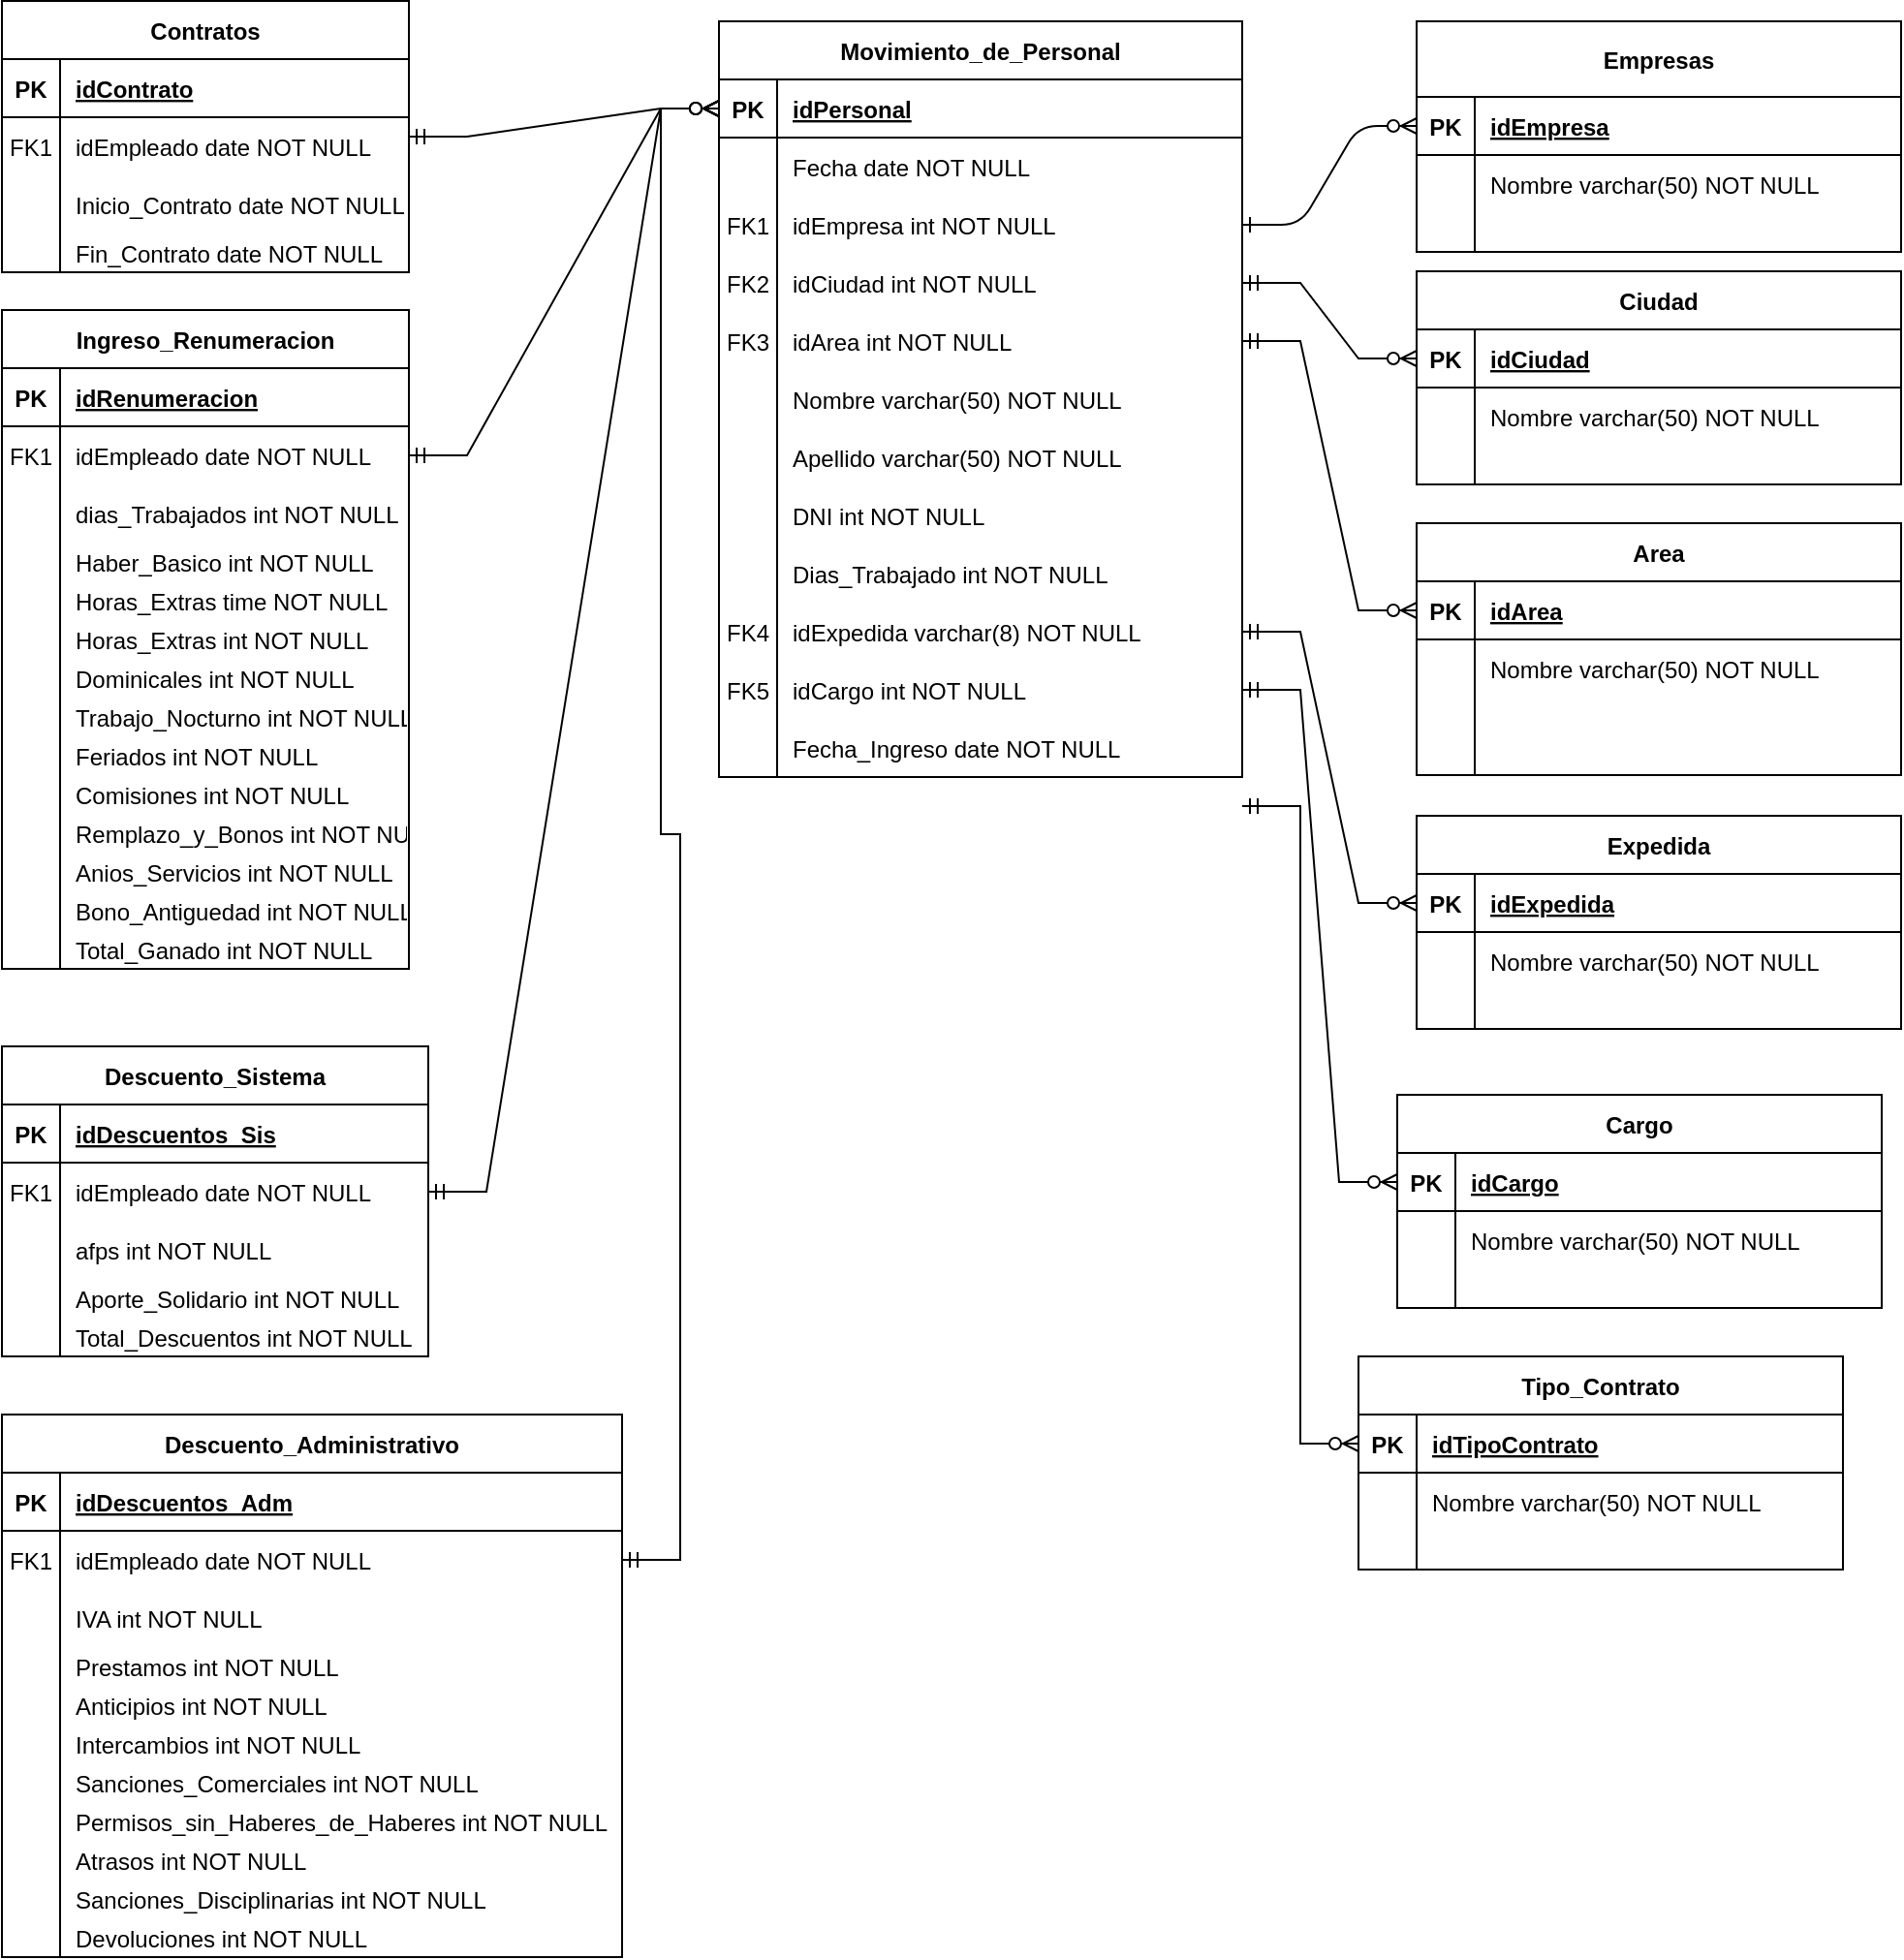 <mxfile version="20.7.4" type="github">
  <diagram id="R2lEEEUBdFMjLlhIrx00" name="Page-1">
    <mxGraphModel dx="2122" dy="821" grid="1" gridSize="10" guides="1" tooltips="1" connect="1" arrows="1" fold="1" page="1" pageScale="1" pageWidth="850" pageHeight="1100" math="0" shadow="0" extFonts="Permanent Marker^https://fonts.googleapis.com/css?family=Permanent+Marker">
      <root>
        <mxCell id="0" />
        <mxCell id="1" parent="0" />
        <mxCell id="C-vyLk0tnHw3VtMMgP7b-2" value="Empresas" style="shape=table;startSize=39;container=1;collapsible=1;childLayout=tableLayout;fixedRows=1;rowLines=0;fontStyle=1;align=center;resizeLast=1;" parent="1" vertex="1">
          <mxGeometry x="530" y="11" width="250" height="119" as="geometry" />
        </mxCell>
        <mxCell id="C-vyLk0tnHw3VtMMgP7b-3" value="" style="shape=partialRectangle;collapsible=0;dropTarget=0;pointerEvents=0;fillColor=none;points=[[0,0.5],[1,0.5]];portConstraint=eastwest;top=0;left=0;right=0;bottom=1;" parent="C-vyLk0tnHw3VtMMgP7b-2" vertex="1">
          <mxGeometry y="39" width="250" height="30" as="geometry" />
        </mxCell>
        <mxCell id="C-vyLk0tnHw3VtMMgP7b-4" value="PK" style="shape=partialRectangle;overflow=hidden;connectable=0;fillColor=none;top=0;left=0;bottom=0;right=0;fontStyle=1;" parent="C-vyLk0tnHw3VtMMgP7b-3" vertex="1">
          <mxGeometry width="30" height="30" as="geometry">
            <mxRectangle width="30" height="30" as="alternateBounds" />
          </mxGeometry>
        </mxCell>
        <mxCell id="C-vyLk0tnHw3VtMMgP7b-5" value="idEmpresa" style="shape=partialRectangle;overflow=hidden;connectable=0;fillColor=none;top=0;left=0;bottom=0;right=0;align=left;spacingLeft=6;fontStyle=5;" parent="C-vyLk0tnHw3VtMMgP7b-3" vertex="1">
          <mxGeometry x="30" width="220" height="30" as="geometry">
            <mxRectangle width="220" height="30" as="alternateBounds" />
          </mxGeometry>
        </mxCell>
        <mxCell id="C-vyLk0tnHw3VtMMgP7b-6" value="" style="shape=partialRectangle;collapsible=0;dropTarget=0;pointerEvents=0;fillColor=none;points=[[0,0.5],[1,0.5]];portConstraint=eastwest;top=0;left=0;right=0;bottom=0;" parent="C-vyLk0tnHw3VtMMgP7b-2" vertex="1">
          <mxGeometry y="69" width="250" height="30" as="geometry" />
        </mxCell>
        <mxCell id="C-vyLk0tnHw3VtMMgP7b-7" value="" style="shape=partialRectangle;overflow=hidden;connectable=0;fillColor=none;top=0;left=0;bottom=0;right=0;" parent="C-vyLk0tnHw3VtMMgP7b-6" vertex="1">
          <mxGeometry width="30" height="30" as="geometry">
            <mxRectangle width="30" height="30" as="alternateBounds" />
          </mxGeometry>
        </mxCell>
        <mxCell id="C-vyLk0tnHw3VtMMgP7b-8" value="Nombre varchar(50) NOT NULL" style="shape=partialRectangle;overflow=hidden;connectable=0;fillColor=none;top=0;left=0;bottom=0;right=0;align=left;spacingLeft=6;" parent="C-vyLk0tnHw3VtMMgP7b-6" vertex="1">
          <mxGeometry x="30" width="220" height="30" as="geometry">
            <mxRectangle width="220" height="30" as="alternateBounds" />
          </mxGeometry>
        </mxCell>
        <mxCell id="C-vyLk0tnHw3VtMMgP7b-9" value="" style="shape=partialRectangle;collapsible=0;dropTarget=0;pointerEvents=0;fillColor=none;points=[[0,0.5],[1,0.5]];portConstraint=eastwest;top=0;left=0;right=0;bottom=0;" parent="C-vyLk0tnHw3VtMMgP7b-2" vertex="1">
          <mxGeometry y="99" width="250" height="20" as="geometry" />
        </mxCell>
        <mxCell id="C-vyLk0tnHw3VtMMgP7b-10" value="" style="shape=partialRectangle;overflow=hidden;connectable=0;fillColor=none;top=0;left=0;bottom=0;right=0;" parent="C-vyLk0tnHw3VtMMgP7b-9" vertex="1">
          <mxGeometry width="30" height="20" as="geometry">
            <mxRectangle width="30" height="20" as="alternateBounds" />
          </mxGeometry>
        </mxCell>
        <mxCell id="C-vyLk0tnHw3VtMMgP7b-11" value="" style="shape=partialRectangle;overflow=hidden;connectable=0;fillColor=none;top=0;left=0;bottom=0;right=0;align=left;spacingLeft=6;" parent="C-vyLk0tnHw3VtMMgP7b-9" vertex="1">
          <mxGeometry x="30" width="220" height="20" as="geometry">
            <mxRectangle width="220" height="20" as="alternateBounds" />
          </mxGeometry>
        </mxCell>
        <mxCell id="C-vyLk0tnHw3VtMMgP7b-23" value="Movimiento_de_Personal" style="shape=table;startSize=30;container=1;collapsible=1;childLayout=tableLayout;fixedRows=1;rowLines=0;fontStyle=1;align=center;resizeLast=1;" parent="1" vertex="1">
          <mxGeometry x="170" y="11" width="270" height="390" as="geometry">
            <mxRectangle x="120" y="120" width="180" height="30" as="alternateBounds" />
          </mxGeometry>
        </mxCell>
        <mxCell id="C-vyLk0tnHw3VtMMgP7b-24" value="" style="shape=partialRectangle;collapsible=0;dropTarget=0;pointerEvents=0;fillColor=none;points=[[0,0.5],[1,0.5]];portConstraint=eastwest;top=0;left=0;right=0;bottom=1;" parent="C-vyLk0tnHw3VtMMgP7b-23" vertex="1">
          <mxGeometry y="30" width="270" height="30" as="geometry" />
        </mxCell>
        <mxCell id="C-vyLk0tnHw3VtMMgP7b-25" value="PK" style="shape=partialRectangle;overflow=hidden;connectable=0;fillColor=none;top=0;left=0;bottom=0;right=0;fontStyle=1;" parent="C-vyLk0tnHw3VtMMgP7b-24" vertex="1">
          <mxGeometry width="30" height="30" as="geometry">
            <mxRectangle width="30" height="30" as="alternateBounds" />
          </mxGeometry>
        </mxCell>
        <mxCell id="C-vyLk0tnHw3VtMMgP7b-26" value="idPersonal" style="shape=partialRectangle;overflow=hidden;connectable=0;fillColor=none;top=0;left=0;bottom=0;right=0;align=left;spacingLeft=6;fontStyle=5;" parent="C-vyLk0tnHw3VtMMgP7b-24" vertex="1">
          <mxGeometry x="30" width="240" height="30" as="geometry">
            <mxRectangle width="240" height="30" as="alternateBounds" />
          </mxGeometry>
        </mxCell>
        <mxCell id="C-vyLk0tnHw3VtMMgP7b-27" value="" style="shape=partialRectangle;collapsible=0;dropTarget=0;pointerEvents=0;fillColor=none;points=[[0,0.5],[1,0.5]];portConstraint=eastwest;top=0;left=0;right=0;bottom=0;" parent="C-vyLk0tnHw3VtMMgP7b-23" vertex="1">
          <mxGeometry y="60" width="270" height="30" as="geometry" />
        </mxCell>
        <mxCell id="C-vyLk0tnHw3VtMMgP7b-28" value="" style="shape=partialRectangle;overflow=hidden;connectable=0;fillColor=none;top=0;left=0;bottom=0;right=0;" parent="C-vyLk0tnHw3VtMMgP7b-27" vertex="1">
          <mxGeometry width="30" height="30" as="geometry">
            <mxRectangle width="30" height="30" as="alternateBounds" />
          </mxGeometry>
        </mxCell>
        <mxCell id="C-vyLk0tnHw3VtMMgP7b-29" value="Fecha date NOT NULL" style="shape=partialRectangle;overflow=hidden;connectable=0;fillColor=none;top=0;left=0;bottom=0;right=0;align=left;spacingLeft=6;" parent="C-vyLk0tnHw3VtMMgP7b-27" vertex="1">
          <mxGeometry x="30" width="240" height="30" as="geometry">
            <mxRectangle width="240" height="30" as="alternateBounds" />
          </mxGeometry>
        </mxCell>
        <mxCell id="S4qC9e43hcMJgDaPLiCb-154" value="" style="shape=partialRectangle;collapsible=0;dropTarget=0;pointerEvents=0;fillColor=none;points=[[0,0.5],[1,0.5]];portConstraint=eastwest;top=0;left=0;right=0;bottom=0;" parent="C-vyLk0tnHw3VtMMgP7b-23" vertex="1">
          <mxGeometry y="90" width="270" height="30" as="geometry" />
        </mxCell>
        <mxCell id="S4qC9e43hcMJgDaPLiCb-155" value="FK1" style="shape=partialRectangle;overflow=hidden;connectable=0;fillColor=none;top=0;left=0;bottom=0;right=0;" parent="S4qC9e43hcMJgDaPLiCb-154" vertex="1">
          <mxGeometry width="30" height="30" as="geometry">
            <mxRectangle width="30" height="30" as="alternateBounds" />
          </mxGeometry>
        </mxCell>
        <mxCell id="S4qC9e43hcMJgDaPLiCb-156" value="idEmpresa int NOT NULL" style="shape=partialRectangle;overflow=hidden;connectable=0;fillColor=none;top=0;left=0;bottom=0;right=0;align=left;spacingLeft=6;" parent="S4qC9e43hcMJgDaPLiCb-154" vertex="1">
          <mxGeometry x="30" width="240" height="30" as="geometry">
            <mxRectangle width="240" height="30" as="alternateBounds" />
          </mxGeometry>
        </mxCell>
        <mxCell id="S4qC9e43hcMJgDaPLiCb-45" value="" style="shape=partialRectangle;collapsible=0;dropTarget=0;pointerEvents=0;fillColor=none;points=[[0,0.5],[1,0.5]];portConstraint=eastwest;top=0;left=0;right=0;bottom=0;" parent="C-vyLk0tnHw3VtMMgP7b-23" vertex="1">
          <mxGeometry y="120" width="270" height="30" as="geometry" />
        </mxCell>
        <mxCell id="S4qC9e43hcMJgDaPLiCb-46" value="FK2" style="shape=partialRectangle;overflow=hidden;connectable=0;fillColor=none;top=0;left=0;bottom=0;right=0;" parent="S4qC9e43hcMJgDaPLiCb-45" vertex="1">
          <mxGeometry width="30" height="30" as="geometry">
            <mxRectangle width="30" height="30" as="alternateBounds" />
          </mxGeometry>
        </mxCell>
        <mxCell id="S4qC9e43hcMJgDaPLiCb-47" value="idCiudad int NOT NULL" style="shape=partialRectangle;overflow=hidden;connectable=0;fillColor=none;top=0;left=0;bottom=0;right=0;align=left;spacingLeft=6;" parent="S4qC9e43hcMJgDaPLiCb-45" vertex="1">
          <mxGeometry x="30" width="240" height="30" as="geometry">
            <mxRectangle width="240" height="30" as="alternateBounds" />
          </mxGeometry>
        </mxCell>
        <mxCell id="S4qC9e43hcMJgDaPLiCb-157" value="" style="shape=partialRectangle;collapsible=0;dropTarget=0;pointerEvents=0;fillColor=none;points=[[0,0.5],[1,0.5]];portConstraint=eastwest;top=0;left=0;right=0;bottom=0;" parent="C-vyLk0tnHw3VtMMgP7b-23" vertex="1">
          <mxGeometry y="150" width="270" height="30" as="geometry" />
        </mxCell>
        <mxCell id="S4qC9e43hcMJgDaPLiCb-158" value="FK3" style="shape=partialRectangle;overflow=hidden;connectable=0;fillColor=none;top=0;left=0;bottom=0;right=0;" parent="S4qC9e43hcMJgDaPLiCb-157" vertex="1">
          <mxGeometry width="30" height="30" as="geometry">
            <mxRectangle width="30" height="30" as="alternateBounds" />
          </mxGeometry>
        </mxCell>
        <mxCell id="S4qC9e43hcMJgDaPLiCb-159" value="idArea int NOT NULL" style="shape=partialRectangle;overflow=hidden;connectable=0;fillColor=none;top=0;left=0;bottom=0;right=0;align=left;spacingLeft=6;" parent="S4qC9e43hcMJgDaPLiCb-157" vertex="1">
          <mxGeometry x="30" width="240" height="30" as="geometry">
            <mxRectangle width="240" height="30" as="alternateBounds" />
          </mxGeometry>
        </mxCell>
        <mxCell id="S4qC9e43hcMJgDaPLiCb-39" value="" style="shape=partialRectangle;collapsible=0;dropTarget=0;pointerEvents=0;fillColor=none;points=[[0,0.5],[1,0.5]];portConstraint=eastwest;top=0;left=0;right=0;bottom=0;" parent="C-vyLk0tnHw3VtMMgP7b-23" vertex="1">
          <mxGeometry y="180" width="270" height="30" as="geometry" />
        </mxCell>
        <mxCell id="S4qC9e43hcMJgDaPLiCb-40" value="" style="shape=partialRectangle;overflow=hidden;connectable=0;fillColor=none;top=0;left=0;bottom=0;right=0;" parent="S4qC9e43hcMJgDaPLiCb-39" vertex="1">
          <mxGeometry width="30" height="30" as="geometry">
            <mxRectangle width="30" height="30" as="alternateBounds" />
          </mxGeometry>
        </mxCell>
        <mxCell id="S4qC9e43hcMJgDaPLiCb-41" value="Nombre varchar(50) NOT NULL" style="shape=partialRectangle;overflow=hidden;connectable=0;fillColor=none;top=0;left=0;bottom=0;right=0;align=left;spacingLeft=6;" parent="S4qC9e43hcMJgDaPLiCb-39" vertex="1">
          <mxGeometry x="30" width="240" height="30" as="geometry">
            <mxRectangle width="240" height="30" as="alternateBounds" />
          </mxGeometry>
        </mxCell>
        <mxCell id="S4qC9e43hcMJgDaPLiCb-42" value="" style="shape=partialRectangle;collapsible=0;dropTarget=0;pointerEvents=0;fillColor=none;points=[[0,0.5],[1,0.5]];portConstraint=eastwest;top=0;left=0;right=0;bottom=0;" parent="C-vyLk0tnHw3VtMMgP7b-23" vertex="1">
          <mxGeometry y="210" width="270" height="30" as="geometry" />
        </mxCell>
        <mxCell id="S4qC9e43hcMJgDaPLiCb-43" value="" style="shape=partialRectangle;overflow=hidden;connectable=0;fillColor=none;top=0;left=0;bottom=0;right=0;" parent="S4qC9e43hcMJgDaPLiCb-42" vertex="1">
          <mxGeometry width="30" height="30" as="geometry">
            <mxRectangle width="30" height="30" as="alternateBounds" />
          </mxGeometry>
        </mxCell>
        <mxCell id="S4qC9e43hcMJgDaPLiCb-44" value="Apellido varchar(50) NOT NULL" style="shape=partialRectangle;overflow=hidden;connectable=0;fillColor=none;top=0;left=0;bottom=0;right=0;align=left;spacingLeft=6;" parent="S4qC9e43hcMJgDaPLiCb-42" vertex="1">
          <mxGeometry x="30" width="240" height="30" as="geometry">
            <mxRectangle width="240" height="30" as="alternateBounds" />
          </mxGeometry>
        </mxCell>
        <mxCell id="S4qC9e43hcMJgDaPLiCb-151" value="" style="shape=partialRectangle;collapsible=0;dropTarget=0;pointerEvents=0;fillColor=none;points=[[0,0.5],[1,0.5]];portConstraint=eastwest;top=0;left=0;right=0;bottom=0;" parent="C-vyLk0tnHw3VtMMgP7b-23" vertex="1">
          <mxGeometry y="240" width="270" height="30" as="geometry" />
        </mxCell>
        <mxCell id="S4qC9e43hcMJgDaPLiCb-152" value="" style="shape=partialRectangle;overflow=hidden;connectable=0;fillColor=none;top=0;left=0;bottom=0;right=0;" parent="S4qC9e43hcMJgDaPLiCb-151" vertex="1">
          <mxGeometry width="30" height="30" as="geometry">
            <mxRectangle width="30" height="30" as="alternateBounds" />
          </mxGeometry>
        </mxCell>
        <mxCell id="S4qC9e43hcMJgDaPLiCb-153" value="DNI int NOT NULL" style="shape=partialRectangle;overflow=hidden;connectable=0;fillColor=none;top=0;left=0;bottom=0;right=0;align=left;spacingLeft=6;" parent="S4qC9e43hcMJgDaPLiCb-151" vertex="1">
          <mxGeometry x="30" width="240" height="30" as="geometry">
            <mxRectangle width="240" height="30" as="alternateBounds" />
          </mxGeometry>
        </mxCell>
        <mxCell id="S4qC9e43hcMJgDaPLiCb-51" value="" style="shape=partialRectangle;collapsible=0;dropTarget=0;pointerEvents=0;fillColor=none;points=[[0,0.5],[1,0.5]];portConstraint=eastwest;top=0;left=0;right=0;bottom=0;" parent="C-vyLk0tnHw3VtMMgP7b-23" vertex="1">
          <mxGeometry y="270" width="270" height="30" as="geometry" />
        </mxCell>
        <mxCell id="S4qC9e43hcMJgDaPLiCb-52" value="" style="shape=partialRectangle;overflow=hidden;connectable=0;fillColor=none;top=0;left=0;bottom=0;right=0;" parent="S4qC9e43hcMJgDaPLiCb-51" vertex="1">
          <mxGeometry width="30" height="30" as="geometry">
            <mxRectangle width="30" height="30" as="alternateBounds" />
          </mxGeometry>
        </mxCell>
        <mxCell id="S4qC9e43hcMJgDaPLiCb-53" value="Dias_Trabajado int NOT NULL" style="shape=partialRectangle;overflow=hidden;connectable=0;fillColor=none;top=0;left=0;bottom=0;right=0;align=left;spacingLeft=6;" parent="S4qC9e43hcMJgDaPLiCb-51" vertex="1">
          <mxGeometry x="30" width="240" height="30" as="geometry">
            <mxRectangle width="240" height="30" as="alternateBounds" />
          </mxGeometry>
        </mxCell>
        <mxCell id="S4qC9e43hcMJgDaPLiCb-48" value="" style="shape=partialRectangle;collapsible=0;dropTarget=0;pointerEvents=0;fillColor=none;points=[[0,0.5],[1,0.5]];portConstraint=eastwest;top=0;left=0;right=0;bottom=0;" parent="C-vyLk0tnHw3VtMMgP7b-23" vertex="1">
          <mxGeometry y="300" width="270" height="30" as="geometry" />
        </mxCell>
        <mxCell id="S4qC9e43hcMJgDaPLiCb-49" value="FK4" style="shape=partialRectangle;overflow=hidden;connectable=0;fillColor=none;top=0;left=0;bottom=0;right=0;" parent="S4qC9e43hcMJgDaPLiCb-48" vertex="1">
          <mxGeometry width="30" height="30" as="geometry">
            <mxRectangle width="30" height="30" as="alternateBounds" />
          </mxGeometry>
        </mxCell>
        <mxCell id="S4qC9e43hcMJgDaPLiCb-50" value="idExpedida varchar(8) NOT NULL" style="shape=partialRectangle;overflow=hidden;connectable=0;fillColor=none;top=0;left=0;bottom=0;right=0;align=left;spacingLeft=6;" parent="S4qC9e43hcMJgDaPLiCb-48" vertex="1">
          <mxGeometry x="30" width="240" height="30" as="geometry">
            <mxRectangle width="240" height="30" as="alternateBounds" />
          </mxGeometry>
        </mxCell>
        <mxCell id="S4qC9e43hcMJgDaPLiCb-160" value="" style="shape=partialRectangle;collapsible=0;dropTarget=0;pointerEvents=0;fillColor=none;points=[[0,0.5],[1,0.5]];portConstraint=eastwest;top=0;left=0;right=0;bottom=0;" parent="C-vyLk0tnHw3VtMMgP7b-23" vertex="1">
          <mxGeometry y="330" width="270" height="30" as="geometry" />
        </mxCell>
        <mxCell id="S4qC9e43hcMJgDaPLiCb-161" value="FK5" style="shape=partialRectangle;overflow=hidden;connectable=0;fillColor=none;top=0;left=0;bottom=0;right=0;" parent="S4qC9e43hcMJgDaPLiCb-160" vertex="1">
          <mxGeometry width="30" height="30" as="geometry">
            <mxRectangle width="30" height="30" as="alternateBounds" />
          </mxGeometry>
        </mxCell>
        <mxCell id="S4qC9e43hcMJgDaPLiCb-162" value="idCargo int NOT NULL" style="shape=partialRectangle;overflow=hidden;connectable=0;fillColor=none;top=0;left=0;bottom=0;right=0;align=left;spacingLeft=6;" parent="S4qC9e43hcMJgDaPLiCb-160" vertex="1">
          <mxGeometry x="30" width="240" height="30" as="geometry">
            <mxRectangle width="240" height="30" as="alternateBounds" />
          </mxGeometry>
        </mxCell>
        <mxCell id="S4qC9e43hcMJgDaPLiCb-169" value="" style="shape=partialRectangle;collapsible=0;dropTarget=0;pointerEvents=0;fillColor=none;points=[[0,0.5],[1,0.5]];portConstraint=eastwest;top=0;left=0;right=0;bottom=0;" parent="C-vyLk0tnHw3VtMMgP7b-23" vertex="1">
          <mxGeometry y="360" width="270" height="30" as="geometry" />
        </mxCell>
        <mxCell id="S4qC9e43hcMJgDaPLiCb-170" value="" style="shape=partialRectangle;overflow=hidden;connectable=0;fillColor=none;top=0;left=0;bottom=0;right=0;" parent="S4qC9e43hcMJgDaPLiCb-169" vertex="1">
          <mxGeometry width="30" height="30" as="geometry">
            <mxRectangle width="30" height="30" as="alternateBounds" />
          </mxGeometry>
        </mxCell>
        <mxCell id="S4qC9e43hcMJgDaPLiCb-171" value="Fecha_Ingreso date NOT NULL" style="shape=partialRectangle;overflow=hidden;connectable=0;fillColor=none;top=0;left=0;bottom=0;right=0;align=left;spacingLeft=6;" parent="S4qC9e43hcMJgDaPLiCb-169" vertex="1">
          <mxGeometry x="30" width="240" height="30" as="geometry">
            <mxRectangle width="240" height="30" as="alternateBounds" />
          </mxGeometry>
        </mxCell>
        <mxCell id="C-vyLk0tnHw3VtMMgP7b-1" value="" style="edgeStyle=entityRelationEdgeStyle;endArrow=ERzeroToMany;startArrow=ERone;endFill=1;startFill=0;exitX=1;exitY=0.5;exitDx=0;exitDy=0;entryX=0;entryY=0.5;entryDx=0;entryDy=0;" parent="1" source="S4qC9e43hcMJgDaPLiCb-154" target="C-vyLk0tnHw3VtMMgP7b-3" edge="1">
          <mxGeometry width="100" height="100" relative="1" as="geometry">
            <mxPoint x="280" y="130" as="sourcePoint" />
            <mxPoint x="390" y="150" as="targetPoint" />
          </mxGeometry>
        </mxCell>
        <mxCell id="S4qC9e43hcMJgDaPLiCb-180" value="Ciudad" style="shape=table;startSize=30;container=1;collapsible=1;childLayout=tableLayout;fixedRows=1;rowLines=0;fontStyle=1;align=center;resizeLast=1;" parent="1" vertex="1">
          <mxGeometry x="530" y="140" width="250" height="110" as="geometry" />
        </mxCell>
        <mxCell id="S4qC9e43hcMJgDaPLiCb-181" value="" style="shape=partialRectangle;collapsible=0;dropTarget=0;pointerEvents=0;fillColor=none;points=[[0,0.5],[1,0.5]];portConstraint=eastwest;top=0;left=0;right=0;bottom=1;" parent="S4qC9e43hcMJgDaPLiCb-180" vertex="1">
          <mxGeometry y="30" width="250" height="30" as="geometry" />
        </mxCell>
        <mxCell id="S4qC9e43hcMJgDaPLiCb-182" value="PK" style="shape=partialRectangle;overflow=hidden;connectable=0;fillColor=none;top=0;left=0;bottom=0;right=0;fontStyle=1;" parent="S4qC9e43hcMJgDaPLiCb-181" vertex="1">
          <mxGeometry width="30" height="30" as="geometry">
            <mxRectangle width="30" height="30" as="alternateBounds" />
          </mxGeometry>
        </mxCell>
        <mxCell id="S4qC9e43hcMJgDaPLiCb-183" value="idCiudad" style="shape=partialRectangle;overflow=hidden;connectable=0;fillColor=none;top=0;left=0;bottom=0;right=0;align=left;spacingLeft=6;fontStyle=5;" parent="S4qC9e43hcMJgDaPLiCb-181" vertex="1">
          <mxGeometry x="30" width="220" height="30" as="geometry">
            <mxRectangle width="220" height="30" as="alternateBounds" />
          </mxGeometry>
        </mxCell>
        <mxCell id="S4qC9e43hcMJgDaPLiCb-184" value="" style="shape=partialRectangle;collapsible=0;dropTarget=0;pointerEvents=0;fillColor=none;points=[[0,0.5],[1,0.5]];portConstraint=eastwest;top=0;left=0;right=0;bottom=0;" parent="S4qC9e43hcMJgDaPLiCb-180" vertex="1">
          <mxGeometry y="60" width="250" height="30" as="geometry" />
        </mxCell>
        <mxCell id="S4qC9e43hcMJgDaPLiCb-185" value="" style="shape=partialRectangle;overflow=hidden;connectable=0;fillColor=none;top=0;left=0;bottom=0;right=0;" parent="S4qC9e43hcMJgDaPLiCb-184" vertex="1">
          <mxGeometry width="30" height="30" as="geometry">
            <mxRectangle width="30" height="30" as="alternateBounds" />
          </mxGeometry>
        </mxCell>
        <mxCell id="S4qC9e43hcMJgDaPLiCb-186" value="Nombre varchar(50) NOT NULL" style="shape=partialRectangle;overflow=hidden;connectable=0;fillColor=none;top=0;left=0;bottom=0;right=0;align=left;spacingLeft=6;" parent="S4qC9e43hcMJgDaPLiCb-184" vertex="1">
          <mxGeometry x="30" width="220" height="30" as="geometry">
            <mxRectangle width="220" height="30" as="alternateBounds" />
          </mxGeometry>
        </mxCell>
        <mxCell id="S4qC9e43hcMJgDaPLiCb-187" value="" style="shape=partialRectangle;collapsible=0;dropTarget=0;pointerEvents=0;fillColor=none;points=[[0,0.5],[1,0.5]];portConstraint=eastwest;top=0;left=0;right=0;bottom=0;" parent="S4qC9e43hcMJgDaPLiCb-180" vertex="1">
          <mxGeometry y="90" width="250" height="20" as="geometry" />
        </mxCell>
        <mxCell id="S4qC9e43hcMJgDaPLiCb-188" value="" style="shape=partialRectangle;overflow=hidden;connectable=0;fillColor=none;top=0;left=0;bottom=0;right=0;" parent="S4qC9e43hcMJgDaPLiCb-187" vertex="1">
          <mxGeometry width="30" height="20" as="geometry">
            <mxRectangle width="30" height="20" as="alternateBounds" />
          </mxGeometry>
        </mxCell>
        <mxCell id="S4qC9e43hcMJgDaPLiCb-189" value="" style="shape=partialRectangle;overflow=hidden;connectable=0;fillColor=none;top=0;left=0;bottom=0;right=0;align=left;spacingLeft=6;" parent="S4qC9e43hcMJgDaPLiCb-187" vertex="1">
          <mxGeometry x="30" width="220" height="20" as="geometry">
            <mxRectangle width="220" height="20" as="alternateBounds" />
          </mxGeometry>
        </mxCell>
        <mxCell id="S4qC9e43hcMJgDaPLiCb-190" value="Area" style="shape=table;startSize=30;container=1;collapsible=1;childLayout=tableLayout;fixedRows=1;rowLines=0;fontStyle=1;align=center;resizeLast=1;" parent="1" vertex="1">
          <mxGeometry x="530" y="270" width="250" height="130" as="geometry" />
        </mxCell>
        <mxCell id="S4qC9e43hcMJgDaPLiCb-191" value="" style="shape=partialRectangle;collapsible=0;dropTarget=0;pointerEvents=0;fillColor=none;points=[[0,0.5],[1,0.5]];portConstraint=eastwest;top=0;left=0;right=0;bottom=1;" parent="S4qC9e43hcMJgDaPLiCb-190" vertex="1">
          <mxGeometry y="30" width="250" height="30" as="geometry" />
        </mxCell>
        <mxCell id="S4qC9e43hcMJgDaPLiCb-192" value="PK" style="shape=partialRectangle;overflow=hidden;connectable=0;fillColor=none;top=0;left=0;bottom=0;right=0;fontStyle=1;" parent="S4qC9e43hcMJgDaPLiCb-191" vertex="1">
          <mxGeometry width="30" height="30" as="geometry">
            <mxRectangle width="30" height="30" as="alternateBounds" />
          </mxGeometry>
        </mxCell>
        <mxCell id="S4qC9e43hcMJgDaPLiCb-193" value="idArea" style="shape=partialRectangle;overflow=hidden;connectable=0;fillColor=none;top=0;left=0;bottom=0;right=0;align=left;spacingLeft=6;fontStyle=5;" parent="S4qC9e43hcMJgDaPLiCb-191" vertex="1">
          <mxGeometry x="30" width="220" height="30" as="geometry">
            <mxRectangle width="220" height="30" as="alternateBounds" />
          </mxGeometry>
        </mxCell>
        <mxCell id="S4qC9e43hcMJgDaPLiCb-194" value="" style="shape=partialRectangle;collapsible=0;dropTarget=0;pointerEvents=0;fillColor=none;points=[[0,0.5],[1,0.5]];portConstraint=eastwest;top=0;left=0;right=0;bottom=0;" parent="S4qC9e43hcMJgDaPLiCb-190" vertex="1">
          <mxGeometry y="60" width="250" height="30" as="geometry" />
        </mxCell>
        <mxCell id="S4qC9e43hcMJgDaPLiCb-195" value="" style="shape=partialRectangle;overflow=hidden;connectable=0;fillColor=none;top=0;left=0;bottom=0;right=0;" parent="S4qC9e43hcMJgDaPLiCb-194" vertex="1">
          <mxGeometry width="30" height="30" as="geometry">
            <mxRectangle width="30" height="30" as="alternateBounds" />
          </mxGeometry>
        </mxCell>
        <mxCell id="S4qC9e43hcMJgDaPLiCb-196" value="Nombre varchar(50) NOT NULL" style="shape=partialRectangle;overflow=hidden;connectable=0;fillColor=none;top=0;left=0;bottom=0;right=0;align=left;spacingLeft=6;" parent="S4qC9e43hcMJgDaPLiCb-194" vertex="1">
          <mxGeometry x="30" width="220" height="30" as="geometry">
            <mxRectangle width="220" height="30" as="alternateBounds" />
          </mxGeometry>
        </mxCell>
        <mxCell id="S4qC9e43hcMJgDaPLiCb-237" value="" style="shape=partialRectangle;collapsible=0;dropTarget=0;pointerEvents=0;fillColor=none;points=[[0,0.5],[1,0.5]];portConstraint=eastwest;top=0;left=0;right=0;bottom=0;" parent="S4qC9e43hcMJgDaPLiCb-190" vertex="1">
          <mxGeometry y="90" width="250" height="20" as="geometry" />
        </mxCell>
        <mxCell id="S4qC9e43hcMJgDaPLiCb-238" value="" style="shape=partialRectangle;overflow=hidden;connectable=0;fillColor=none;top=0;left=0;bottom=0;right=0;" parent="S4qC9e43hcMJgDaPLiCb-237" vertex="1">
          <mxGeometry width="30" height="20" as="geometry">
            <mxRectangle width="30" height="20" as="alternateBounds" />
          </mxGeometry>
        </mxCell>
        <mxCell id="S4qC9e43hcMJgDaPLiCb-239" value="" style="shape=partialRectangle;overflow=hidden;connectable=0;fillColor=none;top=0;left=0;bottom=0;right=0;align=left;spacingLeft=6;" parent="S4qC9e43hcMJgDaPLiCb-237" vertex="1">
          <mxGeometry x="30" width="220" height="20" as="geometry">
            <mxRectangle width="220" height="20" as="alternateBounds" />
          </mxGeometry>
        </mxCell>
        <mxCell id="S4qC9e43hcMJgDaPLiCb-197" value="" style="shape=partialRectangle;collapsible=0;dropTarget=0;pointerEvents=0;fillColor=none;points=[[0,0.5],[1,0.5]];portConstraint=eastwest;top=0;left=0;right=0;bottom=0;" parent="S4qC9e43hcMJgDaPLiCb-190" vertex="1">
          <mxGeometry y="110" width="250" height="20" as="geometry" />
        </mxCell>
        <mxCell id="S4qC9e43hcMJgDaPLiCb-198" value="" style="shape=partialRectangle;overflow=hidden;connectable=0;fillColor=none;top=0;left=0;bottom=0;right=0;" parent="S4qC9e43hcMJgDaPLiCb-197" vertex="1">
          <mxGeometry width="30" height="20" as="geometry">
            <mxRectangle width="30" height="20" as="alternateBounds" />
          </mxGeometry>
        </mxCell>
        <mxCell id="S4qC9e43hcMJgDaPLiCb-199" value="" style="shape=partialRectangle;overflow=hidden;connectable=0;fillColor=none;top=0;left=0;bottom=0;right=0;align=left;spacingLeft=6;" parent="S4qC9e43hcMJgDaPLiCb-197" vertex="1">
          <mxGeometry x="30" width="220" height="20" as="geometry">
            <mxRectangle width="220" height="20" as="alternateBounds" />
          </mxGeometry>
        </mxCell>
        <mxCell id="S4qC9e43hcMJgDaPLiCb-200" value="Expedida" style="shape=table;startSize=30;container=1;collapsible=1;childLayout=tableLayout;fixedRows=1;rowLines=0;fontStyle=1;align=center;resizeLast=1;" parent="1" vertex="1">
          <mxGeometry x="530" y="421" width="250" height="110" as="geometry" />
        </mxCell>
        <mxCell id="S4qC9e43hcMJgDaPLiCb-201" value="" style="shape=partialRectangle;collapsible=0;dropTarget=0;pointerEvents=0;fillColor=none;points=[[0,0.5],[1,0.5]];portConstraint=eastwest;top=0;left=0;right=0;bottom=1;" parent="S4qC9e43hcMJgDaPLiCb-200" vertex="1">
          <mxGeometry y="30" width="250" height="30" as="geometry" />
        </mxCell>
        <mxCell id="S4qC9e43hcMJgDaPLiCb-202" value="PK" style="shape=partialRectangle;overflow=hidden;connectable=0;fillColor=none;top=0;left=0;bottom=0;right=0;fontStyle=1;" parent="S4qC9e43hcMJgDaPLiCb-201" vertex="1">
          <mxGeometry width="30" height="30" as="geometry">
            <mxRectangle width="30" height="30" as="alternateBounds" />
          </mxGeometry>
        </mxCell>
        <mxCell id="S4qC9e43hcMJgDaPLiCb-203" value="idExpedida" style="shape=partialRectangle;overflow=hidden;connectable=0;fillColor=none;top=0;left=0;bottom=0;right=0;align=left;spacingLeft=6;fontStyle=5;" parent="S4qC9e43hcMJgDaPLiCb-201" vertex="1">
          <mxGeometry x="30" width="220" height="30" as="geometry">
            <mxRectangle width="220" height="30" as="alternateBounds" />
          </mxGeometry>
        </mxCell>
        <mxCell id="S4qC9e43hcMJgDaPLiCb-204" value="" style="shape=partialRectangle;collapsible=0;dropTarget=0;pointerEvents=0;fillColor=none;points=[[0,0.5],[1,0.5]];portConstraint=eastwest;top=0;left=0;right=0;bottom=0;" parent="S4qC9e43hcMJgDaPLiCb-200" vertex="1">
          <mxGeometry y="60" width="250" height="30" as="geometry" />
        </mxCell>
        <mxCell id="S4qC9e43hcMJgDaPLiCb-205" value="" style="shape=partialRectangle;overflow=hidden;connectable=0;fillColor=none;top=0;left=0;bottom=0;right=0;" parent="S4qC9e43hcMJgDaPLiCb-204" vertex="1">
          <mxGeometry width="30" height="30" as="geometry">
            <mxRectangle width="30" height="30" as="alternateBounds" />
          </mxGeometry>
        </mxCell>
        <mxCell id="S4qC9e43hcMJgDaPLiCb-206" value="Nombre varchar(50) NOT NULL" style="shape=partialRectangle;overflow=hidden;connectable=0;fillColor=none;top=0;left=0;bottom=0;right=0;align=left;spacingLeft=6;" parent="S4qC9e43hcMJgDaPLiCb-204" vertex="1">
          <mxGeometry x="30" width="220" height="30" as="geometry">
            <mxRectangle width="220" height="30" as="alternateBounds" />
          </mxGeometry>
        </mxCell>
        <mxCell id="S4qC9e43hcMJgDaPLiCb-207" value="" style="shape=partialRectangle;collapsible=0;dropTarget=0;pointerEvents=0;fillColor=none;points=[[0,0.5],[1,0.5]];portConstraint=eastwest;top=0;left=0;right=0;bottom=0;" parent="S4qC9e43hcMJgDaPLiCb-200" vertex="1">
          <mxGeometry y="90" width="250" height="20" as="geometry" />
        </mxCell>
        <mxCell id="S4qC9e43hcMJgDaPLiCb-208" value="" style="shape=partialRectangle;overflow=hidden;connectable=0;fillColor=none;top=0;left=0;bottom=0;right=0;" parent="S4qC9e43hcMJgDaPLiCb-207" vertex="1">
          <mxGeometry width="30" height="20" as="geometry">
            <mxRectangle width="30" height="20" as="alternateBounds" />
          </mxGeometry>
        </mxCell>
        <mxCell id="S4qC9e43hcMJgDaPLiCb-209" value="" style="shape=partialRectangle;overflow=hidden;connectable=0;fillColor=none;top=0;left=0;bottom=0;right=0;align=left;spacingLeft=6;" parent="S4qC9e43hcMJgDaPLiCb-207" vertex="1">
          <mxGeometry x="30" width="220" height="20" as="geometry">
            <mxRectangle width="220" height="20" as="alternateBounds" />
          </mxGeometry>
        </mxCell>
        <mxCell id="S4qC9e43hcMJgDaPLiCb-210" value="Cargo" style="shape=table;startSize=30;container=1;collapsible=1;childLayout=tableLayout;fixedRows=1;rowLines=0;fontStyle=1;align=center;resizeLast=1;" parent="1" vertex="1">
          <mxGeometry x="520" y="565" width="250" height="110" as="geometry" />
        </mxCell>
        <mxCell id="S4qC9e43hcMJgDaPLiCb-211" value="" style="shape=partialRectangle;collapsible=0;dropTarget=0;pointerEvents=0;fillColor=none;points=[[0,0.5],[1,0.5]];portConstraint=eastwest;top=0;left=0;right=0;bottom=1;" parent="S4qC9e43hcMJgDaPLiCb-210" vertex="1">
          <mxGeometry y="30" width="250" height="30" as="geometry" />
        </mxCell>
        <mxCell id="S4qC9e43hcMJgDaPLiCb-212" value="PK" style="shape=partialRectangle;overflow=hidden;connectable=0;fillColor=none;top=0;left=0;bottom=0;right=0;fontStyle=1;" parent="S4qC9e43hcMJgDaPLiCb-211" vertex="1">
          <mxGeometry width="30" height="30" as="geometry">
            <mxRectangle width="30" height="30" as="alternateBounds" />
          </mxGeometry>
        </mxCell>
        <mxCell id="S4qC9e43hcMJgDaPLiCb-213" value="idCargo" style="shape=partialRectangle;overflow=hidden;connectable=0;fillColor=none;top=0;left=0;bottom=0;right=0;align=left;spacingLeft=6;fontStyle=5;" parent="S4qC9e43hcMJgDaPLiCb-211" vertex="1">
          <mxGeometry x="30" width="220" height="30" as="geometry">
            <mxRectangle width="220" height="30" as="alternateBounds" />
          </mxGeometry>
        </mxCell>
        <mxCell id="S4qC9e43hcMJgDaPLiCb-214" value="" style="shape=partialRectangle;collapsible=0;dropTarget=0;pointerEvents=0;fillColor=none;points=[[0,0.5],[1,0.5]];portConstraint=eastwest;top=0;left=0;right=0;bottom=0;" parent="S4qC9e43hcMJgDaPLiCb-210" vertex="1">
          <mxGeometry y="60" width="250" height="30" as="geometry" />
        </mxCell>
        <mxCell id="S4qC9e43hcMJgDaPLiCb-215" value="" style="shape=partialRectangle;overflow=hidden;connectable=0;fillColor=none;top=0;left=0;bottom=0;right=0;" parent="S4qC9e43hcMJgDaPLiCb-214" vertex="1">
          <mxGeometry width="30" height="30" as="geometry">
            <mxRectangle width="30" height="30" as="alternateBounds" />
          </mxGeometry>
        </mxCell>
        <mxCell id="S4qC9e43hcMJgDaPLiCb-216" value="Nombre varchar(50) NOT NULL" style="shape=partialRectangle;overflow=hidden;connectable=0;fillColor=none;top=0;left=0;bottom=0;right=0;align=left;spacingLeft=6;" parent="S4qC9e43hcMJgDaPLiCb-214" vertex="1">
          <mxGeometry x="30" width="220" height="30" as="geometry">
            <mxRectangle width="220" height="30" as="alternateBounds" />
          </mxGeometry>
        </mxCell>
        <mxCell id="S4qC9e43hcMJgDaPLiCb-217" value="" style="shape=partialRectangle;collapsible=0;dropTarget=0;pointerEvents=0;fillColor=none;points=[[0,0.5],[1,0.5]];portConstraint=eastwest;top=0;left=0;right=0;bottom=0;" parent="S4qC9e43hcMJgDaPLiCb-210" vertex="1">
          <mxGeometry y="90" width="250" height="20" as="geometry" />
        </mxCell>
        <mxCell id="S4qC9e43hcMJgDaPLiCb-218" value="" style="shape=partialRectangle;overflow=hidden;connectable=0;fillColor=none;top=0;left=0;bottom=0;right=0;" parent="S4qC9e43hcMJgDaPLiCb-217" vertex="1">
          <mxGeometry width="30" height="20" as="geometry">
            <mxRectangle width="30" height="20" as="alternateBounds" />
          </mxGeometry>
        </mxCell>
        <mxCell id="S4qC9e43hcMJgDaPLiCb-219" value="" style="shape=partialRectangle;overflow=hidden;connectable=0;fillColor=none;top=0;left=0;bottom=0;right=0;align=left;spacingLeft=6;" parent="S4qC9e43hcMJgDaPLiCb-217" vertex="1">
          <mxGeometry x="30" width="220" height="20" as="geometry">
            <mxRectangle width="220" height="20" as="alternateBounds" />
          </mxGeometry>
        </mxCell>
        <mxCell id="S4qC9e43hcMJgDaPLiCb-240" value="" style="edgeStyle=entityRelationEdgeStyle;fontSize=12;html=1;endArrow=ERzeroToMany;startArrow=ERmandOne;rounded=0;entryX=0;entryY=0.5;entryDx=0;entryDy=0;exitX=1;exitY=0.5;exitDx=0;exitDy=0;" parent="1" source="S4qC9e43hcMJgDaPLiCb-45" target="S4qC9e43hcMJgDaPLiCb-181" edge="1">
          <mxGeometry width="100" height="100" relative="1" as="geometry">
            <mxPoint x="370" y="400" as="sourcePoint" />
            <mxPoint x="380" y="220" as="targetPoint" />
          </mxGeometry>
        </mxCell>
        <mxCell id="S4qC9e43hcMJgDaPLiCb-241" value="" style="edgeStyle=entityRelationEdgeStyle;fontSize=12;html=1;endArrow=ERzeroToMany;startArrow=ERmandOne;rounded=0;exitX=1;exitY=0.5;exitDx=0;exitDy=0;" parent="1" source="S4qC9e43hcMJgDaPLiCb-157" target="S4qC9e43hcMJgDaPLiCb-191" edge="1">
          <mxGeometry x="-0.216" y="-29" width="100" height="100" relative="1" as="geometry">
            <mxPoint x="280" y="175" as="sourcePoint" />
            <mxPoint x="435" y="215" as="targetPoint" />
            <mxPoint as="offset" />
          </mxGeometry>
        </mxCell>
        <mxCell id="S4qC9e43hcMJgDaPLiCb-242" value="" style="edgeStyle=entityRelationEdgeStyle;fontSize=12;html=1;endArrow=ERzeroToMany;startArrow=ERmandOne;rounded=0;" parent="1" source="S4qC9e43hcMJgDaPLiCb-48" target="S4qC9e43hcMJgDaPLiCb-201" edge="1">
          <mxGeometry x="-0.216" y="-29" width="100" height="100" relative="1" as="geometry">
            <mxPoint x="270" y="340" as="sourcePoint" />
            <mxPoint x="425" y="490" as="targetPoint" />
            <mxPoint as="offset" />
          </mxGeometry>
        </mxCell>
        <mxCell id="S4qC9e43hcMJgDaPLiCb-243" value="" style="edgeStyle=entityRelationEdgeStyle;fontSize=12;html=1;endArrow=ERzeroToMany;startArrow=ERmandOne;rounded=0;entryX=0;entryY=0.5;entryDx=0;entryDy=0;" parent="1" source="S4qC9e43hcMJgDaPLiCb-160" target="S4qC9e43hcMJgDaPLiCb-211" edge="1">
          <mxGeometry x="-0.216" y="-29" width="100" height="100" relative="1" as="geometry">
            <mxPoint x="270" y="370" as="sourcePoint" />
            <mxPoint x="425" y="510" as="targetPoint" />
            <mxPoint as="offset" />
          </mxGeometry>
        </mxCell>
        <mxCell id="S4qC9e43hcMJgDaPLiCb-256" value="Tipo_Contrato" style="shape=table;startSize=30;container=1;collapsible=1;childLayout=tableLayout;fixedRows=1;rowLines=0;fontStyle=1;align=center;resizeLast=1;" parent="1" vertex="1">
          <mxGeometry x="500" y="700" width="250" height="110" as="geometry" />
        </mxCell>
        <mxCell id="S4qC9e43hcMJgDaPLiCb-257" value="" style="shape=partialRectangle;collapsible=0;dropTarget=0;pointerEvents=0;fillColor=none;points=[[0,0.5],[1,0.5]];portConstraint=eastwest;top=0;left=0;right=0;bottom=1;" parent="S4qC9e43hcMJgDaPLiCb-256" vertex="1">
          <mxGeometry y="30" width="250" height="30" as="geometry" />
        </mxCell>
        <mxCell id="S4qC9e43hcMJgDaPLiCb-258" value="PK" style="shape=partialRectangle;overflow=hidden;connectable=0;fillColor=none;top=0;left=0;bottom=0;right=0;fontStyle=1;" parent="S4qC9e43hcMJgDaPLiCb-257" vertex="1">
          <mxGeometry width="30" height="30" as="geometry">
            <mxRectangle width="30" height="30" as="alternateBounds" />
          </mxGeometry>
        </mxCell>
        <mxCell id="S4qC9e43hcMJgDaPLiCb-259" value="idTipoContrato" style="shape=partialRectangle;overflow=hidden;connectable=0;fillColor=none;top=0;left=0;bottom=0;right=0;align=left;spacingLeft=6;fontStyle=5;" parent="S4qC9e43hcMJgDaPLiCb-257" vertex="1">
          <mxGeometry x="30" width="220" height="30" as="geometry">
            <mxRectangle width="220" height="30" as="alternateBounds" />
          </mxGeometry>
        </mxCell>
        <mxCell id="S4qC9e43hcMJgDaPLiCb-260" value="" style="shape=partialRectangle;collapsible=0;dropTarget=0;pointerEvents=0;fillColor=none;points=[[0,0.5],[1,0.5]];portConstraint=eastwest;top=0;left=0;right=0;bottom=0;" parent="S4qC9e43hcMJgDaPLiCb-256" vertex="1">
          <mxGeometry y="60" width="250" height="30" as="geometry" />
        </mxCell>
        <mxCell id="S4qC9e43hcMJgDaPLiCb-261" value="" style="shape=partialRectangle;overflow=hidden;connectable=0;fillColor=none;top=0;left=0;bottom=0;right=0;" parent="S4qC9e43hcMJgDaPLiCb-260" vertex="1">
          <mxGeometry width="30" height="30" as="geometry">
            <mxRectangle width="30" height="30" as="alternateBounds" />
          </mxGeometry>
        </mxCell>
        <mxCell id="S4qC9e43hcMJgDaPLiCb-262" value="Nombre varchar(50) NOT NULL" style="shape=partialRectangle;overflow=hidden;connectable=0;fillColor=none;top=0;left=0;bottom=0;right=0;align=left;spacingLeft=6;" parent="S4qC9e43hcMJgDaPLiCb-260" vertex="1">
          <mxGeometry x="30" width="220" height="30" as="geometry">
            <mxRectangle width="220" height="30" as="alternateBounds" />
          </mxGeometry>
        </mxCell>
        <mxCell id="S4qC9e43hcMJgDaPLiCb-263" value="" style="shape=partialRectangle;collapsible=0;dropTarget=0;pointerEvents=0;fillColor=none;points=[[0,0.5],[1,0.5]];portConstraint=eastwest;top=0;left=0;right=0;bottom=0;" parent="S4qC9e43hcMJgDaPLiCb-256" vertex="1">
          <mxGeometry y="90" width="250" height="20" as="geometry" />
        </mxCell>
        <mxCell id="S4qC9e43hcMJgDaPLiCb-264" value="" style="shape=partialRectangle;overflow=hidden;connectable=0;fillColor=none;top=0;left=0;bottom=0;right=0;" parent="S4qC9e43hcMJgDaPLiCb-263" vertex="1">
          <mxGeometry width="30" height="20" as="geometry">
            <mxRectangle width="30" height="20" as="alternateBounds" />
          </mxGeometry>
        </mxCell>
        <mxCell id="S4qC9e43hcMJgDaPLiCb-265" value="" style="shape=partialRectangle;overflow=hidden;connectable=0;fillColor=none;top=0;left=0;bottom=0;right=0;align=left;spacingLeft=6;" parent="S4qC9e43hcMJgDaPLiCb-263" vertex="1">
          <mxGeometry x="30" width="220" height="20" as="geometry">
            <mxRectangle width="220" height="20" as="alternateBounds" />
          </mxGeometry>
        </mxCell>
        <mxCell id="S4qC9e43hcMJgDaPLiCb-266" value="" style="edgeStyle=entityRelationEdgeStyle;fontSize=12;html=1;endArrow=ERzeroToMany;startArrow=ERmandOne;rounded=0;" parent="1" target="S4qC9e43hcMJgDaPLiCb-257" edge="1">
          <mxGeometry x="-0.216" y="-29" width="100" height="100" relative="1" as="geometry">
            <mxPoint x="440" y="416" as="sourcePoint" />
            <mxPoint x="415" y="685" as="targetPoint" />
            <mxPoint as="offset" />
          </mxGeometry>
        </mxCell>
        <mxCell id="S4qC9e43hcMJgDaPLiCb-276" value="Contratos" style="shape=table;startSize=30;container=1;collapsible=1;childLayout=tableLayout;fixedRows=1;rowLines=0;fontStyle=1;align=center;resizeLast=1;" parent="1" vertex="1">
          <mxGeometry x="-200" y="0.5" width="210" height="140" as="geometry" />
        </mxCell>
        <mxCell id="S4qC9e43hcMJgDaPLiCb-277" value="" style="shape=partialRectangle;collapsible=0;dropTarget=0;pointerEvents=0;fillColor=none;points=[[0,0.5],[1,0.5]];portConstraint=eastwest;top=0;left=0;right=0;bottom=1;" parent="S4qC9e43hcMJgDaPLiCb-276" vertex="1">
          <mxGeometry y="30" width="210" height="30" as="geometry" />
        </mxCell>
        <mxCell id="S4qC9e43hcMJgDaPLiCb-278" value="PK" style="shape=partialRectangle;overflow=hidden;connectable=0;fillColor=none;top=0;left=0;bottom=0;right=0;fontStyle=1;" parent="S4qC9e43hcMJgDaPLiCb-277" vertex="1">
          <mxGeometry width="30" height="30" as="geometry">
            <mxRectangle width="30" height="30" as="alternateBounds" />
          </mxGeometry>
        </mxCell>
        <mxCell id="S4qC9e43hcMJgDaPLiCb-279" value="idContrato" style="shape=partialRectangle;overflow=hidden;connectable=0;fillColor=none;top=0;left=0;bottom=0;right=0;align=left;spacingLeft=6;fontStyle=5;" parent="S4qC9e43hcMJgDaPLiCb-277" vertex="1">
          <mxGeometry x="30" width="180" height="30" as="geometry">
            <mxRectangle width="180" height="30" as="alternateBounds" />
          </mxGeometry>
        </mxCell>
        <mxCell id="S4qC9e43hcMJgDaPLiCb-288" value="" style="shape=partialRectangle;collapsible=0;dropTarget=0;pointerEvents=0;fillColor=none;points=[[0,0.5],[1,0.5]];portConstraint=eastwest;top=0;left=0;right=0;bottom=0;" parent="S4qC9e43hcMJgDaPLiCb-276" vertex="1">
          <mxGeometry y="60" width="210" height="30" as="geometry" />
        </mxCell>
        <mxCell id="S4qC9e43hcMJgDaPLiCb-289" value="FK1" style="shape=partialRectangle;overflow=hidden;connectable=0;fillColor=none;top=0;left=0;bottom=0;right=0;" parent="S4qC9e43hcMJgDaPLiCb-288" vertex="1">
          <mxGeometry width="30" height="30" as="geometry">
            <mxRectangle width="30" height="30" as="alternateBounds" />
          </mxGeometry>
        </mxCell>
        <mxCell id="S4qC9e43hcMJgDaPLiCb-290" value="idEmpleado date NOT NULL" style="shape=partialRectangle;overflow=hidden;connectable=0;fillColor=none;top=0;left=0;bottom=0;right=0;align=left;spacingLeft=6;" parent="S4qC9e43hcMJgDaPLiCb-288" vertex="1">
          <mxGeometry x="30" width="180" height="30" as="geometry">
            <mxRectangle width="180" height="30" as="alternateBounds" />
          </mxGeometry>
        </mxCell>
        <mxCell id="S4qC9e43hcMJgDaPLiCb-280" value="" style="shape=partialRectangle;collapsible=0;dropTarget=0;pointerEvents=0;fillColor=none;points=[[0,0.5],[1,0.5]];portConstraint=eastwest;top=0;left=0;right=0;bottom=0;" parent="S4qC9e43hcMJgDaPLiCb-276" vertex="1">
          <mxGeometry y="90" width="210" height="30" as="geometry" />
        </mxCell>
        <mxCell id="S4qC9e43hcMJgDaPLiCb-281" value="" style="shape=partialRectangle;overflow=hidden;connectable=0;fillColor=none;top=0;left=0;bottom=0;right=0;" parent="S4qC9e43hcMJgDaPLiCb-280" vertex="1">
          <mxGeometry width="30" height="30" as="geometry">
            <mxRectangle width="30" height="30" as="alternateBounds" />
          </mxGeometry>
        </mxCell>
        <mxCell id="S4qC9e43hcMJgDaPLiCb-282" value="Inicio_Contrato date NOT NULL" style="shape=partialRectangle;overflow=hidden;connectable=0;fillColor=none;top=0;left=0;bottom=0;right=0;align=left;spacingLeft=6;" parent="S4qC9e43hcMJgDaPLiCb-280" vertex="1">
          <mxGeometry x="30" width="180" height="30" as="geometry">
            <mxRectangle width="180" height="30" as="alternateBounds" />
          </mxGeometry>
        </mxCell>
        <mxCell id="S4qC9e43hcMJgDaPLiCb-283" value="" style="shape=partialRectangle;collapsible=0;dropTarget=0;pointerEvents=0;fillColor=none;points=[[0,0.5],[1,0.5]];portConstraint=eastwest;top=0;left=0;right=0;bottom=0;" parent="S4qC9e43hcMJgDaPLiCb-276" vertex="1">
          <mxGeometry y="120" width="210" height="20" as="geometry" />
        </mxCell>
        <mxCell id="S4qC9e43hcMJgDaPLiCb-284" value="" style="shape=partialRectangle;overflow=hidden;connectable=0;fillColor=none;top=0;left=0;bottom=0;right=0;" parent="S4qC9e43hcMJgDaPLiCb-283" vertex="1">
          <mxGeometry width="30" height="20" as="geometry">
            <mxRectangle width="30" height="20" as="alternateBounds" />
          </mxGeometry>
        </mxCell>
        <mxCell id="S4qC9e43hcMJgDaPLiCb-285" value="Fin_Contrato date NOT NULL" style="shape=partialRectangle;overflow=hidden;connectable=0;fillColor=none;top=0;left=0;bottom=0;right=0;align=left;spacingLeft=6;" parent="S4qC9e43hcMJgDaPLiCb-283" vertex="1">
          <mxGeometry x="30" width="180" height="20" as="geometry">
            <mxRectangle width="180" height="20" as="alternateBounds" />
          </mxGeometry>
        </mxCell>
        <mxCell id="S4qC9e43hcMJgDaPLiCb-287" value="" style="edgeStyle=entityRelationEdgeStyle;fontSize=12;html=1;endArrow=ERzeroToMany;startArrow=ERmandOne;rounded=0;entryX=0;entryY=0.5;entryDx=0;entryDy=0;" parent="1" source="S4qC9e43hcMJgDaPLiCb-276" target="C-vyLk0tnHw3VtMMgP7b-24" edge="1">
          <mxGeometry x="-0.216" y="-29" width="100" height="100" relative="1" as="geometry">
            <mxPoint x="150" y="620" as="sourcePoint" />
            <mxPoint x="110" y="40" as="targetPoint" />
            <mxPoint as="offset" />
          </mxGeometry>
        </mxCell>
        <mxCell id="ZnGT78s55Ef4r5vj-MgT-1" value="Ingreso_Renumeracion" style="shape=table;startSize=30;container=1;collapsible=1;childLayout=tableLayout;fixedRows=1;rowLines=0;fontStyle=1;align=center;resizeLast=1;" vertex="1" parent="1">
          <mxGeometry x="-200" y="160" width="210" height="340" as="geometry" />
        </mxCell>
        <mxCell id="ZnGT78s55Ef4r5vj-MgT-2" value="" style="shape=partialRectangle;collapsible=0;dropTarget=0;pointerEvents=0;fillColor=none;points=[[0,0.5],[1,0.5]];portConstraint=eastwest;top=0;left=0;right=0;bottom=1;" vertex="1" parent="ZnGT78s55Ef4r5vj-MgT-1">
          <mxGeometry y="30" width="210" height="30" as="geometry" />
        </mxCell>
        <mxCell id="ZnGT78s55Ef4r5vj-MgT-3" value="PK" style="shape=partialRectangle;overflow=hidden;connectable=0;fillColor=none;top=0;left=0;bottom=0;right=0;fontStyle=1;" vertex="1" parent="ZnGT78s55Ef4r5vj-MgT-2">
          <mxGeometry width="30" height="30" as="geometry">
            <mxRectangle width="30" height="30" as="alternateBounds" />
          </mxGeometry>
        </mxCell>
        <mxCell id="ZnGT78s55Ef4r5vj-MgT-4" value="idRenumeracion" style="shape=partialRectangle;overflow=hidden;connectable=0;fillColor=none;top=0;left=0;bottom=0;right=0;align=left;spacingLeft=6;fontStyle=5;" vertex="1" parent="ZnGT78s55Ef4r5vj-MgT-2">
          <mxGeometry x="30" width="180" height="30" as="geometry">
            <mxRectangle width="180" height="30" as="alternateBounds" />
          </mxGeometry>
        </mxCell>
        <mxCell id="ZnGT78s55Ef4r5vj-MgT-5" value="" style="shape=partialRectangle;collapsible=0;dropTarget=0;pointerEvents=0;fillColor=none;points=[[0,0.5],[1,0.5]];portConstraint=eastwest;top=0;left=0;right=0;bottom=0;" vertex="1" parent="ZnGT78s55Ef4r5vj-MgT-1">
          <mxGeometry y="60" width="210" height="30" as="geometry" />
        </mxCell>
        <mxCell id="ZnGT78s55Ef4r5vj-MgT-6" value="FK1" style="shape=partialRectangle;overflow=hidden;connectable=0;fillColor=none;top=0;left=0;bottom=0;right=0;" vertex="1" parent="ZnGT78s55Ef4r5vj-MgT-5">
          <mxGeometry width="30" height="30" as="geometry">
            <mxRectangle width="30" height="30" as="alternateBounds" />
          </mxGeometry>
        </mxCell>
        <mxCell id="ZnGT78s55Ef4r5vj-MgT-7" value="idEmpleado date NOT NULL" style="shape=partialRectangle;overflow=hidden;connectable=0;fillColor=none;top=0;left=0;bottom=0;right=0;align=left;spacingLeft=6;" vertex="1" parent="ZnGT78s55Ef4r5vj-MgT-5">
          <mxGeometry x="30" width="180" height="30" as="geometry">
            <mxRectangle width="180" height="30" as="alternateBounds" />
          </mxGeometry>
        </mxCell>
        <mxCell id="ZnGT78s55Ef4r5vj-MgT-8" value="" style="shape=partialRectangle;collapsible=0;dropTarget=0;pointerEvents=0;fillColor=none;points=[[0,0.5],[1,0.5]];portConstraint=eastwest;top=0;left=0;right=0;bottom=0;" vertex="1" parent="ZnGT78s55Ef4r5vj-MgT-1">
          <mxGeometry y="90" width="210" height="30" as="geometry" />
        </mxCell>
        <mxCell id="ZnGT78s55Ef4r5vj-MgT-9" value="" style="shape=partialRectangle;overflow=hidden;connectable=0;fillColor=none;top=0;left=0;bottom=0;right=0;" vertex="1" parent="ZnGT78s55Ef4r5vj-MgT-8">
          <mxGeometry width="30" height="30" as="geometry">
            <mxRectangle width="30" height="30" as="alternateBounds" />
          </mxGeometry>
        </mxCell>
        <mxCell id="ZnGT78s55Ef4r5vj-MgT-10" value="dias_Trabajados int NOT NULL" style="shape=partialRectangle;overflow=hidden;connectable=0;fillColor=none;top=0;left=0;bottom=0;right=0;align=left;spacingLeft=6;" vertex="1" parent="ZnGT78s55Ef4r5vj-MgT-8">
          <mxGeometry x="30" width="180" height="30" as="geometry">
            <mxRectangle width="180" height="30" as="alternateBounds" />
          </mxGeometry>
        </mxCell>
        <mxCell id="ZnGT78s55Ef4r5vj-MgT-11" value="" style="shape=partialRectangle;collapsible=0;dropTarget=0;pointerEvents=0;fillColor=none;points=[[0,0.5],[1,0.5]];portConstraint=eastwest;top=0;left=0;right=0;bottom=0;" vertex="1" parent="ZnGT78s55Ef4r5vj-MgT-1">
          <mxGeometry y="120" width="210" height="20" as="geometry" />
        </mxCell>
        <mxCell id="ZnGT78s55Ef4r5vj-MgT-12" value="" style="shape=partialRectangle;overflow=hidden;connectable=0;fillColor=none;top=0;left=0;bottom=0;right=0;" vertex="1" parent="ZnGT78s55Ef4r5vj-MgT-11">
          <mxGeometry width="30" height="20" as="geometry">
            <mxRectangle width="30" height="20" as="alternateBounds" />
          </mxGeometry>
        </mxCell>
        <mxCell id="ZnGT78s55Ef4r5vj-MgT-13" value="Haber_Basico int NOT NULL" style="shape=partialRectangle;overflow=hidden;connectable=0;fillColor=none;top=0;left=0;bottom=0;right=0;align=left;spacingLeft=6;" vertex="1" parent="ZnGT78s55Ef4r5vj-MgT-11">
          <mxGeometry x="30" width="180" height="20" as="geometry">
            <mxRectangle width="180" height="20" as="alternateBounds" />
          </mxGeometry>
        </mxCell>
        <mxCell id="ZnGT78s55Ef4r5vj-MgT-14" value="" style="shape=partialRectangle;collapsible=0;dropTarget=0;pointerEvents=0;fillColor=none;points=[[0,0.5],[1,0.5]];portConstraint=eastwest;top=0;left=0;right=0;bottom=0;" vertex="1" parent="ZnGT78s55Ef4r5vj-MgT-1">
          <mxGeometry y="140" width="210" height="20" as="geometry" />
        </mxCell>
        <mxCell id="ZnGT78s55Ef4r5vj-MgT-15" value="" style="shape=partialRectangle;overflow=hidden;connectable=0;fillColor=none;top=0;left=0;bottom=0;right=0;" vertex="1" parent="ZnGT78s55Ef4r5vj-MgT-14">
          <mxGeometry width="30" height="20" as="geometry">
            <mxRectangle width="30" height="20" as="alternateBounds" />
          </mxGeometry>
        </mxCell>
        <mxCell id="ZnGT78s55Ef4r5vj-MgT-16" value="Horas_Extras time NOT NULL" style="shape=partialRectangle;overflow=hidden;connectable=0;fillColor=none;top=0;left=0;bottom=0;right=0;align=left;spacingLeft=6;" vertex="1" parent="ZnGT78s55Ef4r5vj-MgT-14">
          <mxGeometry x="30" width="180" height="20" as="geometry">
            <mxRectangle width="180" height="20" as="alternateBounds" />
          </mxGeometry>
        </mxCell>
        <mxCell id="ZnGT78s55Ef4r5vj-MgT-17" value="" style="shape=partialRectangle;collapsible=0;dropTarget=0;pointerEvents=0;fillColor=none;points=[[0,0.5],[1,0.5]];portConstraint=eastwest;top=0;left=0;right=0;bottom=0;" vertex="1" parent="ZnGT78s55Ef4r5vj-MgT-1">
          <mxGeometry y="160" width="210" height="20" as="geometry" />
        </mxCell>
        <mxCell id="ZnGT78s55Ef4r5vj-MgT-18" value="" style="shape=partialRectangle;overflow=hidden;connectable=0;fillColor=none;top=0;left=0;bottom=0;right=0;" vertex="1" parent="ZnGT78s55Ef4r5vj-MgT-17">
          <mxGeometry width="30" height="20" as="geometry">
            <mxRectangle width="30" height="20" as="alternateBounds" />
          </mxGeometry>
        </mxCell>
        <mxCell id="ZnGT78s55Ef4r5vj-MgT-19" value="Horas_Extras int NOT NULL" style="shape=partialRectangle;overflow=hidden;connectable=0;fillColor=none;top=0;left=0;bottom=0;right=0;align=left;spacingLeft=6;" vertex="1" parent="ZnGT78s55Ef4r5vj-MgT-17">
          <mxGeometry x="30" width="180" height="20" as="geometry">
            <mxRectangle width="180" height="20" as="alternateBounds" />
          </mxGeometry>
        </mxCell>
        <mxCell id="ZnGT78s55Ef4r5vj-MgT-20" value="" style="shape=partialRectangle;collapsible=0;dropTarget=0;pointerEvents=0;fillColor=none;points=[[0,0.5],[1,0.5]];portConstraint=eastwest;top=0;left=0;right=0;bottom=0;" vertex="1" parent="ZnGT78s55Ef4r5vj-MgT-1">
          <mxGeometry y="180" width="210" height="20" as="geometry" />
        </mxCell>
        <mxCell id="ZnGT78s55Ef4r5vj-MgT-21" value="" style="shape=partialRectangle;overflow=hidden;connectable=0;fillColor=none;top=0;left=0;bottom=0;right=0;" vertex="1" parent="ZnGT78s55Ef4r5vj-MgT-20">
          <mxGeometry width="30" height="20" as="geometry">
            <mxRectangle width="30" height="20" as="alternateBounds" />
          </mxGeometry>
        </mxCell>
        <mxCell id="ZnGT78s55Ef4r5vj-MgT-22" value="Dominicales int NOT NULL" style="shape=partialRectangle;overflow=hidden;connectable=0;fillColor=none;top=0;left=0;bottom=0;right=0;align=left;spacingLeft=6;" vertex="1" parent="ZnGT78s55Ef4r5vj-MgT-20">
          <mxGeometry x="30" width="180" height="20" as="geometry">
            <mxRectangle width="180" height="20" as="alternateBounds" />
          </mxGeometry>
        </mxCell>
        <mxCell id="ZnGT78s55Ef4r5vj-MgT-23" value="" style="shape=partialRectangle;collapsible=0;dropTarget=0;pointerEvents=0;fillColor=none;points=[[0,0.5],[1,0.5]];portConstraint=eastwest;top=0;left=0;right=0;bottom=0;" vertex="1" parent="ZnGT78s55Ef4r5vj-MgT-1">
          <mxGeometry y="200" width="210" height="20" as="geometry" />
        </mxCell>
        <mxCell id="ZnGT78s55Ef4r5vj-MgT-24" value="" style="shape=partialRectangle;overflow=hidden;connectable=0;fillColor=none;top=0;left=0;bottom=0;right=0;" vertex="1" parent="ZnGT78s55Ef4r5vj-MgT-23">
          <mxGeometry width="30" height="20" as="geometry">
            <mxRectangle width="30" height="20" as="alternateBounds" />
          </mxGeometry>
        </mxCell>
        <mxCell id="ZnGT78s55Ef4r5vj-MgT-25" value="Trabajo_Nocturno int NOT NULL" style="shape=partialRectangle;overflow=hidden;connectable=0;fillColor=none;top=0;left=0;bottom=0;right=0;align=left;spacingLeft=6;" vertex="1" parent="ZnGT78s55Ef4r5vj-MgT-23">
          <mxGeometry x="30" width="180" height="20" as="geometry">
            <mxRectangle width="180" height="20" as="alternateBounds" />
          </mxGeometry>
        </mxCell>
        <mxCell id="ZnGT78s55Ef4r5vj-MgT-26" value="" style="shape=partialRectangle;collapsible=0;dropTarget=0;pointerEvents=0;fillColor=none;points=[[0,0.5],[1,0.5]];portConstraint=eastwest;top=0;left=0;right=0;bottom=0;" vertex="1" parent="ZnGT78s55Ef4r5vj-MgT-1">
          <mxGeometry y="220" width="210" height="20" as="geometry" />
        </mxCell>
        <mxCell id="ZnGT78s55Ef4r5vj-MgT-27" value="" style="shape=partialRectangle;overflow=hidden;connectable=0;fillColor=none;top=0;left=0;bottom=0;right=0;" vertex="1" parent="ZnGT78s55Ef4r5vj-MgT-26">
          <mxGeometry width="30" height="20" as="geometry">
            <mxRectangle width="30" height="20" as="alternateBounds" />
          </mxGeometry>
        </mxCell>
        <mxCell id="ZnGT78s55Ef4r5vj-MgT-28" value="Feriados int NOT NULL" style="shape=partialRectangle;overflow=hidden;connectable=0;fillColor=none;top=0;left=0;bottom=0;right=0;align=left;spacingLeft=6;" vertex="1" parent="ZnGT78s55Ef4r5vj-MgT-26">
          <mxGeometry x="30" width="180" height="20" as="geometry">
            <mxRectangle width="180" height="20" as="alternateBounds" />
          </mxGeometry>
        </mxCell>
        <mxCell id="ZnGT78s55Ef4r5vj-MgT-29" value="" style="shape=partialRectangle;collapsible=0;dropTarget=0;pointerEvents=0;fillColor=none;points=[[0,0.5],[1,0.5]];portConstraint=eastwest;top=0;left=0;right=0;bottom=0;" vertex="1" parent="ZnGT78s55Ef4r5vj-MgT-1">
          <mxGeometry y="240" width="210" height="20" as="geometry" />
        </mxCell>
        <mxCell id="ZnGT78s55Ef4r5vj-MgT-30" value="" style="shape=partialRectangle;overflow=hidden;connectable=0;fillColor=none;top=0;left=0;bottom=0;right=0;" vertex="1" parent="ZnGT78s55Ef4r5vj-MgT-29">
          <mxGeometry width="30" height="20" as="geometry">
            <mxRectangle width="30" height="20" as="alternateBounds" />
          </mxGeometry>
        </mxCell>
        <mxCell id="ZnGT78s55Ef4r5vj-MgT-31" value="Comisiones int NOT NULL" style="shape=partialRectangle;overflow=hidden;connectable=0;fillColor=none;top=0;left=0;bottom=0;right=0;align=left;spacingLeft=6;" vertex="1" parent="ZnGT78s55Ef4r5vj-MgT-29">
          <mxGeometry x="30" width="180" height="20" as="geometry">
            <mxRectangle width="180" height="20" as="alternateBounds" />
          </mxGeometry>
        </mxCell>
        <mxCell id="ZnGT78s55Ef4r5vj-MgT-32" value="" style="shape=partialRectangle;collapsible=0;dropTarget=0;pointerEvents=0;fillColor=none;points=[[0,0.5],[1,0.5]];portConstraint=eastwest;top=0;left=0;right=0;bottom=0;" vertex="1" parent="ZnGT78s55Ef4r5vj-MgT-1">
          <mxGeometry y="260" width="210" height="20" as="geometry" />
        </mxCell>
        <mxCell id="ZnGT78s55Ef4r5vj-MgT-33" value="" style="shape=partialRectangle;overflow=hidden;connectable=0;fillColor=none;top=0;left=0;bottom=0;right=0;" vertex="1" parent="ZnGT78s55Ef4r5vj-MgT-32">
          <mxGeometry width="30" height="20" as="geometry">
            <mxRectangle width="30" height="20" as="alternateBounds" />
          </mxGeometry>
        </mxCell>
        <mxCell id="ZnGT78s55Ef4r5vj-MgT-34" value="Remplazo_y_Bonos int NOT NULL" style="shape=partialRectangle;overflow=hidden;connectable=0;fillColor=none;top=0;left=0;bottom=0;right=0;align=left;spacingLeft=6;" vertex="1" parent="ZnGT78s55Ef4r5vj-MgT-32">
          <mxGeometry x="30" width="180" height="20" as="geometry">
            <mxRectangle width="180" height="20" as="alternateBounds" />
          </mxGeometry>
        </mxCell>
        <mxCell id="ZnGT78s55Ef4r5vj-MgT-35" value="" style="shape=partialRectangle;collapsible=0;dropTarget=0;pointerEvents=0;fillColor=none;points=[[0,0.5],[1,0.5]];portConstraint=eastwest;top=0;left=0;right=0;bottom=0;" vertex="1" parent="ZnGT78s55Ef4r5vj-MgT-1">
          <mxGeometry y="280" width="210" height="20" as="geometry" />
        </mxCell>
        <mxCell id="ZnGT78s55Ef4r5vj-MgT-36" value="" style="shape=partialRectangle;overflow=hidden;connectable=0;fillColor=none;top=0;left=0;bottom=0;right=0;" vertex="1" parent="ZnGT78s55Ef4r5vj-MgT-35">
          <mxGeometry width="30" height="20" as="geometry">
            <mxRectangle width="30" height="20" as="alternateBounds" />
          </mxGeometry>
        </mxCell>
        <mxCell id="ZnGT78s55Ef4r5vj-MgT-37" value="Anios_Servicios int NOT NULL" style="shape=partialRectangle;overflow=hidden;connectable=0;fillColor=none;top=0;left=0;bottom=0;right=0;align=left;spacingLeft=6;" vertex="1" parent="ZnGT78s55Ef4r5vj-MgT-35">
          <mxGeometry x="30" width="180" height="20" as="geometry">
            <mxRectangle width="180" height="20" as="alternateBounds" />
          </mxGeometry>
        </mxCell>
        <mxCell id="ZnGT78s55Ef4r5vj-MgT-38" value="" style="shape=partialRectangle;collapsible=0;dropTarget=0;pointerEvents=0;fillColor=none;points=[[0,0.5],[1,0.5]];portConstraint=eastwest;top=0;left=0;right=0;bottom=0;" vertex="1" parent="ZnGT78s55Ef4r5vj-MgT-1">
          <mxGeometry y="300" width="210" height="20" as="geometry" />
        </mxCell>
        <mxCell id="ZnGT78s55Ef4r5vj-MgT-39" value="" style="shape=partialRectangle;overflow=hidden;connectable=0;fillColor=none;top=0;left=0;bottom=0;right=0;" vertex="1" parent="ZnGT78s55Ef4r5vj-MgT-38">
          <mxGeometry width="30" height="20" as="geometry">
            <mxRectangle width="30" height="20" as="alternateBounds" />
          </mxGeometry>
        </mxCell>
        <mxCell id="ZnGT78s55Ef4r5vj-MgT-40" value="Bono_Antiguedad int NOT NULL" style="shape=partialRectangle;overflow=hidden;connectable=0;fillColor=none;top=0;left=0;bottom=0;right=0;align=left;spacingLeft=6;" vertex="1" parent="ZnGT78s55Ef4r5vj-MgT-38">
          <mxGeometry x="30" width="180" height="20" as="geometry">
            <mxRectangle width="180" height="20" as="alternateBounds" />
          </mxGeometry>
        </mxCell>
        <mxCell id="ZnGT78s55Ef4r5vj-MgT-41" value="" style="shape=partialRectangle;collapsible=0;dropTarget=0;pointerEvents=0;fillColor=none;points=[[0,0.5],[1,0.5]];portConstraint=eastwest;top=0;left=0;right=0;bottom=0;" vertex="1" parent="ZnGT78s55Ef4r5vj-MgT-1">
          <mxGeometry y="320" width="210" height="20" as="geometry" />
        </mxCell>
        <mxCell id="ZnGT78s55Ef4r5vj-MgT-42" value="" style="shape=partialRectangle;overflow=hidden;connectable=0;fillColor=none;top=0;left=0;bottom=0;right=0;" vertex="1" parent="ZnGT78s55Ef4r5vj-MgT-41">
          <mxGeometry width="30" height="20" as="geometry">
            <mxRectangle width="30" height="20" as="alternateBounds" />
          </mxGeometry>
        </mxCell>
        <mxCell id="ZnGT78s55Ef4r5vj-MgT-43" value="Total_Ganado int NOT NULL" style="shape=partialRectangle;overflow=hidden;connectable=0;fillColor=none;top=0;left=0;bottom=0;right=0;align=left;spacingLeft=6;" vertex="1" parent="ZnGT78s55Ef4r5vj-MgT-41">
          <mxGeometry x="30" width="180" height="20" as="geometry">
            <mxRectangle width="180" height="20" as="alternateBounds" />
          </mxGeometry>
        </mxCell>
        <mxCell id="ZnGT78s55Ef4r5vj-MgT-44" value="Descuento_Sistema" style="shape=table;startSize=30;container=1;collapsible=1;childLayout=tableLayout;fixedRows=1;rowLines=0;fontStyle=1;align=center;resizeLast=1;" vertex="1" parent="1">
          <mxGeometry x="-200" y="540" width="220" height="160" as="geometry" />
        </mxCell>
        <mxCell id="ZnGT78s55Ef4r5vj-MgT-45" value="" style="shape=partialRectangle;collapsible=0;dropTarget=0;pointerEvents=0;fillColor=none;points=[[0,0.5],[1,0.5]];portConstraint=eastwest;top=0;left=0;right=0;bottom=1;" vertex="1" parent="ZnGT78s55Ef4r5vj-MgT-44">
          <mxGeometry y="30" width="220" height="30" as="geometry" />
        </mxCell>
        <mxCell id="ZnGT78s55Ef4r5vj-MgT-46" value="PK" style="shape=partialRectangle;overflow=hidden;connectable=0;fillColor=none;top=0;left=0;bottom=0;right=0;fontStyle=1;" vertex="1" parent="ZnGT78s55Ef4r5vj-MgT-45">
          <mxGeometry width="30" height="30" as="geometry">
            <mxRectangle width="30" height="30" as="alternateBounds" />
          </mxGeometry>
        </mxCell>
        <mxCell id="ZnGT78s55Ef4r5vj-MgT-47" value="idDescuentos_Sis" style="shape=partialRectangle;overflow=hidden;connectable=0;fillColor=none;top=0;left=0;bottom=0;right=0;align=left;spacingLeft=6;fontStyle=5;" vertex="1" parent="ZnGT78s55Ef4r5vj-MgT-45">
          <mxGeometry x="30" width="190" height="30" as="geometry">
            <mxRectangle width="190" height="30" as="alternateBounds" />
          </mxGeometry>
        </mxCell>
        <mxCell id="ZnGT78s55Ef4r5vj-MgT-48" value="" style="shape=partialRectangle;collapsible=0;dropTarget=0;pointerEvents=0;fillColor=none;points=[[0,0.5],[1,0.5]];portConstraint=eastwest;top=0;left=0;right=0;bottom=0;" vertex="1" parent="ZnGT78s55Ef4r5vj-MgT-44">
          <mxGeometry y="60" width="220" height="30" as="geometry" />
        </mxCell>
        <mxCell id="ZnGT78s55Ef4r5vj-MgT-49" value="FK1" style="shape=partialRectangle;overflow=hidden;connectable=0;fillColor=none;top=0;left=0;bottom=0;right=0;" vertex="1" parent="ZnGT78s55Ef4r5vj-MgT-48">
          <mxGeometry width="30" height="30" as="geometry">
            <mxRectangle width="30" height="30" as="alternateBounds" />
          </mxGeometry>
        </mxCell>
        <mxCell id="ZnGT78s55Ef4r5vj-MgT-50" value="idEmpleado date NOT NULL" style="shape=partialRectangle;overflow=hidden;connectable=0;fillColor=none;top=0;left=0;bottom=0;right=0;align=left;spacingLeft=6;" vertex="1" parent="ZnGT78s55Ef4r5vj-MgT-48">
          <mxGeometry x="30" width="190" height="30" as="geometry">
            <mxRectangle width="190" height="30" as="alternateBounds" />
          </mxGeometry>
        </mxCell>
        <mxCell id="ZnGT78s55Ef4r5vj-MgT-51" value="" style="shape=partialRectangle;collapsible=0;dropTarget=0;pointerEvents=0;fillColor=none;points=[[0,0.5],[1,0.5]];portConstraint=eastwest;top=0;left=0;right=0;bottom=0;" vertex="1" parent="ZnGT78s55Ef4r5vj-MgT-44">
          <mxGeometry y="90" width="220" height="30" as="geometry" />
        </mxCell>
        <mxCell id="ZnGT78s55Ef4r5vj-MgT-52" value="" style="shape=partialRectangle;overflow=hidden;connectable=0;fillColor=none;top=0;left=0;bottom=0;right=0;" vertex="1" parent="ZnGT78s55Ef4r5vj-MgT-51">
          <mxGeometry width="30" height="30" as="geometry">
            <mxRectangle width="30" height="30" as="alternateBounds" />
          </mxGeometry>
        </mxCell>
        <mxCell id="ZnGT78s55Ef4r5vj-MgT-53" value="afps int NOT NULL" style="shape=partialRectangle;overflow=hidden;connectable=0;fillColor=none;top=0;left=0;bottom=0;right=0;align=left;spacingLeft=6;" vertex="1" parent="ZnGT78s55Ef4r5vj-MgT-51">
          <mxGeometry x="30" width="190" height="30" as="geometry">
            <mxRectangle width="190" height="30" as="alternateBounds" />
          </mxGeometry>
        </mxCell>
        <mxCell id="ZnGT78s55Ef4r5vj-MgT-54" value="" style="shape=partialRectangle;collapsible=0;dropTarget=0;pointerEvents=0;fillColor=none;points=[[0,0.5],[1,0.5]];portConstraint=eastwest;top=0;left=0;right=0;bottom=0;" vertex="1" parent="ZnGT78s55Ef4r5vj-MgT-44">
          <mxGeometry y="120" width="220" height="20" as="geometry" />
        </mxCell>
        <mxCell id="ZnGT78s55Ef4r5vj-MgT-55" value="" style="shape=partialRectangle;overflow=hidden;connectable=0;fillColor=none;top=0;left=0;bottom=0;right=0;" vertex="1" parent="ZnGT78s55Ef4r5vj-MgT-54">
          <mxGeometry width="30" height="20" as="geometry">
            <mxRectangle width="30" height="20" as="alternateBounds" />
          </mxGeometry>
        </mxCell>
        <mxCell id="ZnGT78s55Ef4r5vj-MgT-56" value="Aporte_Solidario int NOT NULL" style="shape=partialRectangle;overflow=hidden;connectable=0;fillColor=none;top=0;left=0;bottom=0;right=0;align=left;spacingLeft=6;" vertex="1" parent="ZnGT78s55Ef4r5vj-MgT-54">
          <mxGeometry x="30" width="190" height="20" as="geometry">
            <mxRectangle width="190" height="20" as="alternateBounds" />
          </mxGeometry>
        </mxCell>
        <mxCell id="ZnGT78s55Ef4r5vj-MgT-57" value="" style="shape=partialRectangle;collapsible=0;dropTarget=0;pointerEvents=0;fillColor=none;points=[[0,0.5],[1,0.5]];portConstraint=eastwest;top=0;left=0;right=0;bottom=0;" vertex="1" parent="ZnGT78s55Ef4r5vj-MgT-44">
          <mxGeometry y="140" width="220" height="20" as="geometry" />
        </mxCell>
        <mxCell id="ZnGT78s55Ef4r5vj-MgT-58" value="" style="shape=partialRectangle;overflow=hidden;connectable=0;fillColor=none;top=0;left=0;bottom=0;right=0;" vertex="1" parent="ZnGT78s55Ef4r5vj-MgT-57">
          <mxGeometry width="30" height="20" as="geometry">
            <mxRectangle width="30" height="20" as="alternateBounds" />
          </mxGeometry>
        </mxCell>
        <mxCell id="ZnGT78s55Ef4r5vj-MgT-59" value="Total_Descuentos int NOT NULL" style="shape=partialRectangle;overflow=hidden;connectable=0;fillColor=none;top=0;left=0;bottom=0;right=0;align=left;spacingLeft=6;" vertex="1" parent="ZnGT78s55Ef4r5vj-MgT-57">
          <mxGeometry x="30" width="190" height="20" as="geometry">
            <mxRectangle width="190" height="20" as="alternateBounds" />
          </mxGeometry>
        </mxCell>
        <mxCell id="ZnGT78s55Ef4r5vj-MgT-87" value="Descuento_Administrativo" style="shape=table;startSize=30;container=1;collapsible=1;childLayout=tableLayout;fixedRows=1;rowLines=0;fontStyle=1;align=center;resizeLast=1;" vertex="1" parent="1">
          <mxGeometry x="-200" y="730" width="320" height="280" as="geometry">
            <mxRectangle x="-200" y="730" width="190" height="30" as="alternateBounds" />
          </mxGeometry>
        </mxCell>
        <mxCell id="ZnGT78s55Ef4r5vj-MgT-88" value="" style="shape=partialRectangle;collapsible=0;dropTarget=0;pointerEvents=0;fillColor=none;points=[[0,0.5],[1,0.5]];portConstraint=eastwest;top=0;left=0;right=0;bottom=1;" vertex="1" parent="ZnGT78s55Ef4r5vj-MgT-87">
          <mxGeometry y="30" width="320" height="30" as="geometry" />
        </mxCell>
        <mxCell id="ZnGT78s55Ef4r5vj-MgT-89" value="PK" style="shape=partialRectangle;overflow=hidden;connectable=0;fillColor=none;top=0;left=0;bottom=0;right=0;fontStyle=1;" vertex="1" parent="ZnGT78s55Ef4r5vj-MgT-88">
          <mxGeometry width="30" height="30" as="geometry">
            <mxRectangle width="30" height="30" as="alternateBounds" />
          </mxGeometry>
        </mxCell>
        <mxCell id="ZnGT78s55Ef4r5vj-MgT-90" value="idDescuentos_Adm" style="shape=partialRectangle;overflow=hidden;connectable=0;fillColor=none;top=0;left=0;bottom=0;right=0;align=left;spacingLeft=6;fontStyle=5;" vertex="1" parent="ZnGT78s55Ef4r5vj-MgT-88">
          <mxGeometry x="30" width="290" height="30" as="geometry">
            <mxRectangle width="290" height="30" as="alternateBounds" />
          </mxGeometry>
        </mxCell>
        <mxCell id="ZnGT78s55Ef4r5vj-MgT-91" value="" style="shape=partialRectangle;collapsible=0;dropTarget=0;pointerEvents=0;fillColor=none;points=[[0,0.5],[1,0.5]];portConstraint=eastwest;top=0;left=0;right=0;bottom=0;" vertex="1" parent="ZnGT78s55Ef4r5vj-MgT-87">
          <mxGeometry y="60" width="320" height="30" as="geometry" />
        </mxCell>
        <mxCell id="ZnGT78s55Ef4r5vj-MgT-92" value="FK1" style="shape=partialRectangle;overflow=hidden;connectable=0;fillColor=none;top=0;left=0;bottom=0;right=0;" vertex="1" parent="ZnGT78s55Ef4r5vj-MgT-91">
          <mxGeometry width="30" height="30" as="geometry">
            <mxRectangle width="30" height="30" as="alternateBounds" />
          </mxGeometry>
        </mxCell>
        <mxCell id="ZnGT78s55Ef4r5vj-MgT-93" value="idEmpleado date NOT NULL" style="shape=partialRectangle;overflow=hidden;connectable=0;fillColor=none;top=0;left=0;bottom=0;right=0;align=left;spacingLeft=6;" vertex="1" parent="ZnGT78s55Ef4r5vj-MgT-91">
          <mxGeometry x="30" width="290" height="30" as="geometry">
            <mxRectangle width="290" height="30" as="alternateBounds" />
          </mxGeometry>
        </mxCell>
        <mxCell id="ZnGT78s55Ef4r5vj-MgT-94" value="" style="shape=partialRectangle;collapsible=0;dropTarget=0;pointerEvents=0;fillColor=none;points=[[0,0.5],[1,0.5]];portConstraint=eastwest;top=0;left=0;right=0;bottom=0;" vertex="1" parent="ZnGT78s55Ef4r5vj-MgT-87">
          <mxGeometry y="90" width="320" height="30" as="geometry" />
        </mxCell>
        <mxCell id="ZnGT78s55Ef4r5vj-MgT-95" value="" style="shape=partialRectangle;overflow=hidden;connectable=0;fillColor=none;top=0;left=0;bottom=0;right=0;" vertex="1" parent="ZnGT78s55Ef4r5vj-MgT-94">
          <mxGeometry width="30" height="30" as="geometry">
            <mxRectangle width="30" height="30" as="alternateBounds" />
          </mxGeometry>
        </mxCell>
        <mxCell id="ZnGT78s55Ef4r5vj-MgT-96" value="IVA int NOT NULL" style="shape=partialRectangle;overflow=hidden;connectable=0;fillColor=none;top=0;left=0;bottom=0;right=0;align=left;spacingLeft=6;" vertex="1" parent="ZnGT78s55Ef4r5vj-MgT-94">
          <mxGeometry x="30" width="290" height="30" as="geometry">
            <mxRectangle width="290" height="30" as="alternateBounds" />
          </mxGeometry>
        </mxCell>
        <mxCell id="ZnGT78s55Ef4r5vj-MgT-97" value="" style="shape=partialRectangle;collapsible=0;dropTarget=0;pointerEvents=0;fillColor=none;points=[[0,0.5],[1,0.5]];portConstraint=eastwest;top=0;left=0;right=0;bottom=0;" vertex="1" parent="ZnGT78s55Ef4r5vj-MgT-87">
          <mxGeometry y="120" width="320" height="20" as="geometry" />
        </mxCell>
        <mxCell id="ZnGT78s55Ef4r5vj-MgT-98" value="" style="shape=partialRectangle;overflow=hidden;connectable=0;fillColor=none;top=0;left=0;bottom=0;right=0;" vertex="1" parent="ZnGT78s55Ef4r5vj-MgT-97">
          <mxGeometry width="30" height="20" as="geometry">
            <mxRectangle width="30" height="20" as="alternateBounds" />
          </mxGeometry>
        </mxCell>
        <mxCell id="ZnGT78s55Ef4r5vj-MgT-99" value="Prestamos int NOT NULL" style="shape=partialRectangle;overflow=hidden;connectable=0;fillColor=none;top=0;left=0;bottom=0;right=0;align=left;spacingLeft=6;" vertex="1" parent="ZnGT78s55Ef4r5vj-MgT-97">
          <mxGeometry x="30" width="290" height="20" as="geometry">
            <mxRectangle width="290" height="20" as="alternateBounds" />
          </mxGeometry>
        </mxCell>
        <mxCell id="ZnGT78s55Ef4r5vj-MgT-100" value="" style="shape=partialRectangle;collapsible=0;dropTarget=0;pointerEvents=0;fillColor=none;points=[[0,0.5],[1,0.5]];portConstraint=eastwest;top=0;left=0;right=0;bottom=0;" vertex="1" parent="ZnGT78s55Ef4r5vj-MgT-87">
          <mxGeometry y="140" width="320" height="20" as="geometry" />
        </mxCell>
        <mxCell id="ZnGT78s55Ef4r5vj-MgT-101" value="" style="shape=partialRectangle;overflow=hidden;connectable=0;fillColor=none;top=0;left=0;bottom=0;right=0;" vertex="1" parent="ZnGT78s55Ef4r5vj-MgT-100">
          <mxGeometry width="30" height="20" as="geometry">
            <mxRectangle width="30" height="20" as="alternateBounds" />
          </mxGeometry>
        </mxCell>
        <mxCell id="ZnGT78s55Ef4r5vj-MgT-102" value="Anticipios int NOT NULL" style="shape=partialRectangle;overflow=hidden;connectable=0;fillColor=none;top=0;left=0;bottom=0;right=0;align=left;spacingLeft=6;" vertex="1" parent="ZnGT78s55Ef4r5vj-MgT-100">
          <mxGeometry x="30" width="290" height="20" as="geometry">
            <mxRectangle width="290" height="20" as="alternateBounds" />
          </mxGeometry>
        </mxCell>
        <mxCell id="ZnGT78s55Ef4r5vj-MgT-103" value="" style="shape=partialRectangle;collapsible=0;dropTarget=0;pointerEvents=0;fillColor=none;points=[[0,0.5],[1,0.5]];portConstraint=eastwest;top=0;left=0;right=0;bottom=0;" vertex="1" parent="ZnGT78s55Ef4r5vj-MgT-87">
          <mxGeometry y="160" width="320" height="20" as="geometry" />
        </mxCell>
        <mxCell id="ZnGT78s55Ef4r5vj-MgT-104" value="" style="shape=partialRectangle;overflow=hidden;connectable=0;fillColor=none;top=0;left=0;bottom=0;right=0;" vertex="1" parent="ZnGT78s55Ef4r5vj-MgT-103">
          <mxGeometry width="30" height="20" as="geometry">
            <mxRectangle width="30" height="20" as="alternateBounds" />
          </mxGeometry>
        </mxCell>
        <mxCell id="ZnGT78s55Ef4r5vj-MgT-105" value="Intercambios int NOT NULL" style="shape=partialRectangle;overflow=hidden;connectable=0;fillColor=none;top=0;left=0;bottom=0;right=0;align=left;spacingLeft=6;" vertex="1" parent="ZnGT78s55Ef4r5vj-MgT-103">
          <mxGeometry x="30" width="290" height="20" as="geometry">
            <mxRectangle width="290" height="20" as="alternateBounds" />
          </mxGeometry>
        </mxCell>
        <mxCell id="ZnGT78s55Ef4r5vj-MgT-106" value="" style="shape=partialRectangle;collapsible=0;dropTarget=0;pointerEvents=0;fillColor=none;points=[[0,0.5],[1,0.5]];portConstraint=eastwest;top=0;left=0;right=0;bottom=0;" vertex="1" parent="ZnGT78s55Ef4r5vj-MgT-87">
          <mxGeometry y="180" width="320" height="20" as="geometry" />
        </mxCell>
        <mxCell id="ZnGT78s55Ef4r5vj-MgT-107" value="" style="shape=partialRectangle;overflow=hidden;connectable=0;fillColor=none;top=0;left=0;bottom=0;right=0;" vertex="1" parent="ZnGT78s55Ef4r5vj-MgT-106">
          <mxGeometry width="30" height="20" as="geometry">
            <mxRectangle width="30" height="20" as="alternateBounds" />
          </mxGeometry>
        </mxCell>
        <mxCell id="ZnGT78s55Ef4r5vj-MgT-108" value="Sanciones_Comerciales int NOT NULL" style="shape=partialRectangle;overflow=hidden;connectable=0;fillColor=none;top=0;left=0;bottom=0;right=0;align=left;spacingLeft=6;" vertex="1" parent="ZnGT78s55Ef4r5vj-MgT-106">
          <mxGeometry x="30" width="290" height="20" as="geometry">
            <mxRectangle width="290" height="20" as="alternateBounds" />
          </mxGeometry>
        </mxCell>
        <mxCell id="ZnGT78s55Ef4r5vj-MgT-109" value="" style="shape=partialRectangle;collapsible=0;dropTarget=0;pointerEvents=0;fillColor=none;points=[[0,0.5],[1,0.5]];portConstraint=eastwest;top=0;left=0;right=0;bottom=0;" vertex="1" parent="ZnGT78s55Ef4r5vj-MgT-87">
          <mxGeometry y="200" width="320" height="20" as="geometry" />
        </mxCell>
        <mxCell id="ZnGT78s55Ef4r5vj-MgT-110" value="" style="shape=partialRectangle;overflow=hidden;connectable=0;fillColor=none;top=0;left=0;bottom=0;right=0;" vertex="1" parent="ZnGT78s55Ef4r5vj-MgT-109">
          <mxGeometry width="30" height="20" as="geometry">
            <mxRectangle width="30" height="20" as="alternateBounds" />
          </mxGeometry>
        </mxCell>
        <mxCell id="ZnGT78s55Ef4r5vj-MgT-111" value="Permisos_sin_Haberes_de_Haberes int NOT NULL" style="shape=partialRectangle;overflow=hidden;connectable=0;fillColor=none;top=0;left=0;bottom=0;right=0;align=left;spacingLeft=6;" vertex="1" parent="ZnGT78s55Ef4r5vj-MgT-109">
          <mxGeometry x="30" width="290" height="20" as="geometry">
            <mxRectangle width="290" height="20" as="alternateBounds" />
          </mxGeometry>
        </mxCell>
        <mxCell id="ZnGT78s55Ef4r5vj-MgT-112" value="" style="shape=partialRectangle;collapsible=0;dropTarget=0;pointerEvents=0;fillColor=none;points=[[0,0.5],[1,0.5]];portConstraint=eastwest;top=0;left=0;right=0;bottom=0;" vertex="1" parent="ZnGT78s55Ef4r5vj-MgT-87">
          <mxGeometry y="220" width="320" height="20" as="geometry" />
        </mxCell>
        <mxCell id="ZnGT78s55Ef4r5vj-MgT-113" value="" style="shape=partialRectangle;overflow=hidden;connectable=0;fillColor=none;top=0;left=0;bottom=0;right=0;" vertex="1" parent="ZnGT78s55Ef4r5vj-MgT-112">
          <mxGeometry width="30" height="20" as="geometry">
            <mxRectangle width="30" height="20" as="alternateBounds" />
          </mxGeometry>
        </mxCell>
        <mxCell id="ZnGT78s55Ef4r5vj-MgT-114" value="Atrasos int NOT NULL" style="shape=partialRectangle;overflow=hidden;connectable=0;fillColor=none;top=0;left=0;bottom=0;right=0;align=left;spacingLeft=6;" vertex="1" parent="ZnGT78s55Ef4r5vj-MgT-112">
          <mxGeometry x="30" width="290" height="20" as="geometry">
            <mxRectangle width="290" height="20" as="alternateBounds" />
          </mxGeometry>
        </mxCell>
        <mxCell id="ZnGT78s55Ef4r5vj-MgT-115" value="" style="shape=partialRectangle;collapsible=0;dropTarget=0;pointerEvents=0;fillColor=none;points=[[0,0.5],[1,0.5]];portConstraint=eastwest;top=0;left=0;right=0;bottom=0;" vertex="1" parent="ZnGT78s55Ef4r5vj-MgT-87">
          <mxGeometry y="240" width="320" height="20" as="geometry" />
        </mxCell>
        <mxCell id="ZnGT78s55Ef4r5vj-MgT-116" value="" style="shape=partialRectangle;overflow=hidden;connectable=0;fillColor=none;top=0;left=0;bottom=0;right=0;" vertex="1" parent="ZnGT78s55Ef4r5vj-MgT-115">
          <mxGeometry width="30" height="20" as="geometry">
            <mxRectangle width="30" height="20" as="alternateBounds" />
          </mxGeometry>
        </mxCell>
        <mxCell id="ZnGT78s55Ef4r5vj-MgT-117" value="Sanciones_Disciplinarias int NOT NULL" style="shape=partialRectangle;overflow=hidden;connectable=0;fillColor=none;top=0;left=0;bottom=0;right=0;align=left;spacingLeft=6;" vertex="1" parent="ZnGT78s55Ef4r5vj-MgT-115">
          <mxGeometry x="30" width="290" height="20" as="geometry">
            <mxRectangle width="290" height="20" as="alternateBounds" />
          </mxGeometry>
        </mxCell>
        <mxCell id="ZnGT78s55Ef4r5vj-MgT-118" value="" style="shape=partialRectangle;collapsible=0;dropTarget=0;pointerEvents=0;fillColor=none;points=[[0,0.5],[1,0.5]];portConstraint=eastwest;top=0;left=0;right=0;bottom=0;" vertex="1" parent="ZnGT78s55Ef4r5vj-MgT-87">
          <mxGeometry y="260" width="320" height="20" as="geometry" />
        </mxCell>
        <mxCell id="ZnGT78s55Ef4r5vj-MgT-119" value="" style="shape=partialRectangle;overflow=hidden;connectable=0;fillColor=none;top=0;left=0;bottom=0;right=0;" vertex="1" parent="ZnGT78s55Ef4r5vj-MgT-118">
          <mxGeometry width="30" height="20" as="geometry">
            <mxRectangle width="30" height="20" as="alternateBounds" />
          </mxGeometry>
        </mxCell>
        <mxCell id="ZnGT78s55Ef4r5vj-MgT-120" value="Devoluciones int NOT NULL" style="shape=partialRectangle;overflow=hidden;connectable=0;fillColor=none;top=0;left=0;bottom=0;right=0;align=left;spacingLeft=6;" vertex="1" parent="ZnGT78s55Ef4r5vj-MgT-118">
          <mxGeometry x="30" width="290" height="20" as="geometry">
            <mxRectangle width="290" height="20" as="alternateBounds" />
          </mxGeometry>
        </mxCell>
        <mxCell id="ZnGT78s55Ef4r5vj-MgT-122" value="" style="edgeStyle=entityRelationEdgeStyle;fontSize=12;html=1;endArrow=ERzeroToMany;startArrow=ERmandOne;rounded=0;entryX=0;entryY=0.5;entryDx=0;entryDy=0;exitX=1;exitY=0.5;exitDx=0;exitDy=0;" edge="1" parent="1" source="ZnGT78s55Ef4r5vj-MgT-5" target="C-vyLk0tnHw3VtMMgP7b-24">
          <mxGeometry x="-0.216" y="-29" width="100" height="100" relative="1" as="geometry">
            <mxPoint x="30" y="220" as="sourcePoint" />
            <mxPoint x="200" y="220" as="targetPoint" />
            <mxPoint as="offset" />
          </mxGeometry>
        </mxCell>
        <mxCell id="ZnGT78s55Ef4r5vj-MgT-123" value="" style="edgeStyle=entityRelationEdgeStyle;fontSize=12;html=1;endArrow=ERzeroToMany;startArrow=ERmandOne;rounded=0;entryX=0;entryY=0.5;entryDx=0;entryDy=0;" edge="1" parent="1" source="ZnGT78s55Ef4r5vj-MgT-48" target="C-vyLk0tnHw3VtMMgP7b-24">
          <mxGeometry x="-0.216" y="-29" width="100" height="100" relative="1" as="geometry">
            <mxPoint x="70" y="519" as="sourcePoint" />
            <mxPoint x="225" y="340" as="targetPoint" />
            <mxPoint as="offset" />
          </mxGeometry>
        </mxCell>
        <mxCell id="ZnGT78s55Ef4r5vj-MgT-124" value="" style="edgeStyle=entityRelationEdgeStyle;fontSize=12;html=1;endArrow=ERzeroToMany;startArrow=ERmandOne;rounded=0;entryX=0;entryY=0.5;entryDx=0;entryDy=0;" edge="1" parent="1" source="ZnGT78s55Ef4r5vj-MgT-91" target="C-vyLk0tnHw3VtMMgP7b-24">
          <mxGeometry x="-0.216" y="-29" width="100" height="100" relative="1" as="geometry">
            <mxPoint x="90" y="709" as="sourcePoint" />
            <mxPoint x="235" y="150" as="targetPoint" />
            <mxPoint as="offset" />
          </mxGeometry>
        </mxCell>
      </root>
    </mxGraphModel>
  </diagram>
</mxfile>
